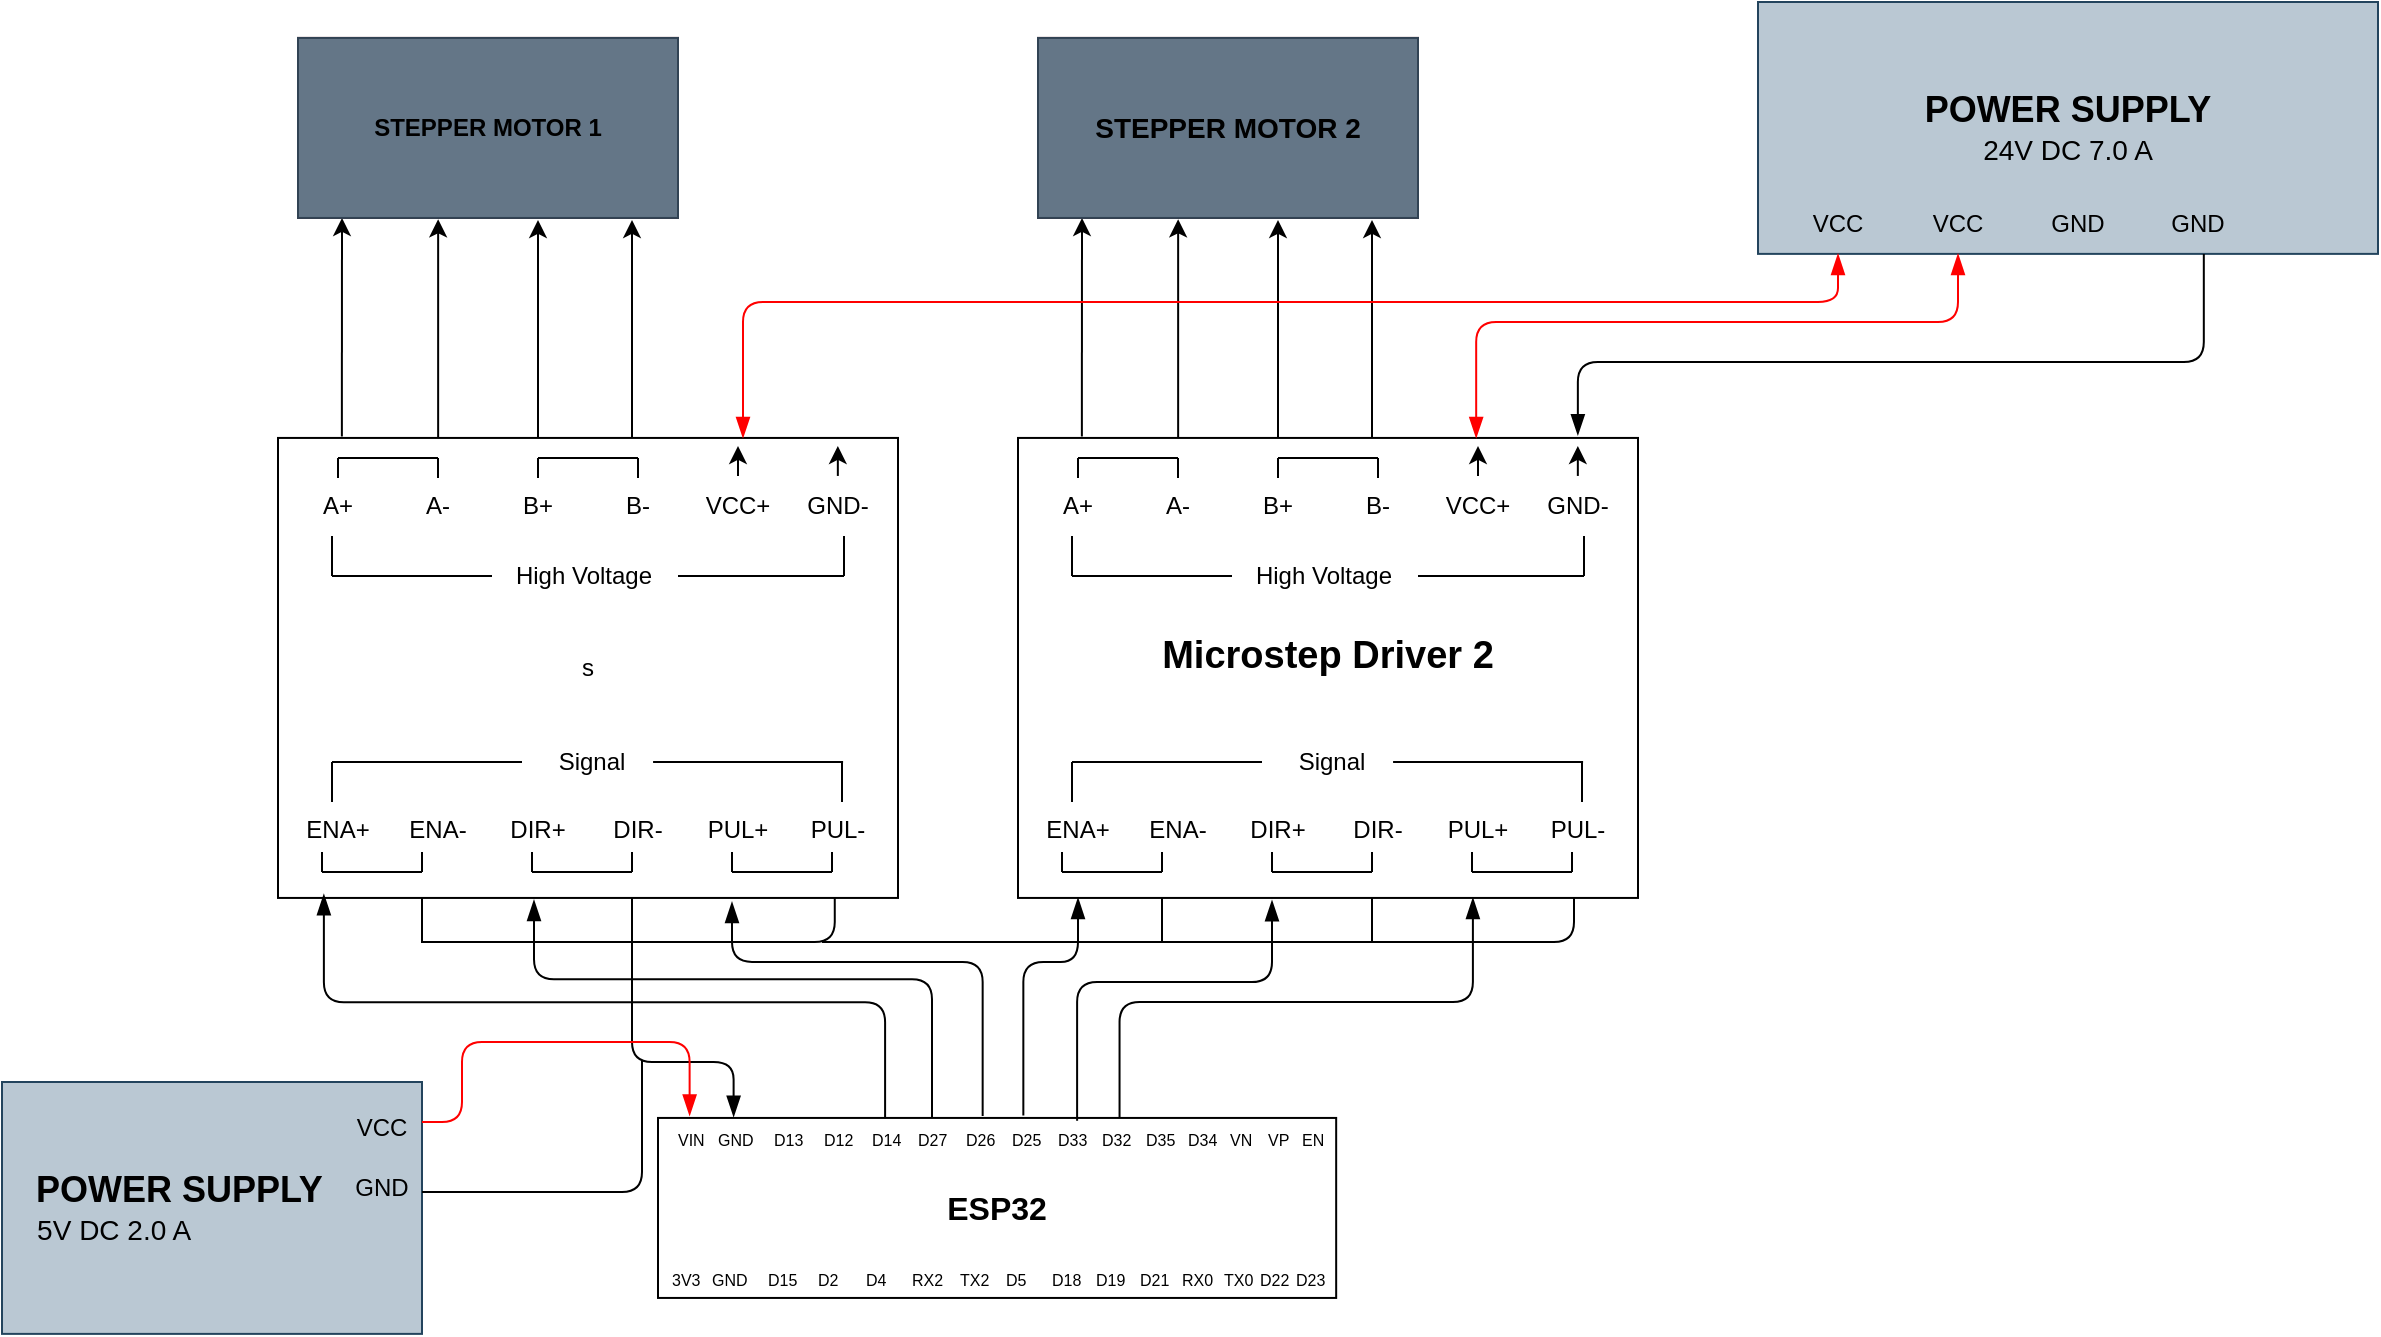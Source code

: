 <mxfile version="28.2.5">
  <diagram name="Page-1" id="NISjGBsvbTp_gRpJttBt">
    <mxGraphModel dx="1240" dy="646" grid="1" gridSize="10" guides="1" tooltips="1" connect="1" arrows="1" fold="1" page="1" pageScale="1" pageWidth="1169" pageHeight="827" background="none" math="0" shadow="0">
      <root>
        <mxCell id="0" />
        <mxCell id="1" parent="0" />
        <mxCell id="rqgMfOlDbwQ9i6LX4Ijk-1" value="s" style="rounded=0;whiteSpace=wrap;html=1;movable=1;resizable=1;rotatable=1;deletable=1;editable=1;locked=0;connectable=1;fillColor=default;" parent="1" vertex="1">
          <mxGeometry x="748" y="767.97" width="310" height="230" as="geometry" />
        </mxCell>
        <mxCell id="rqgMfOlDbwQ9i6LX4Ijk-11" value="A+" style="text;html=1;align=center;verticalAlign=middle;whiteSpace=wrap;rounded=0;labelBorderColor=none;fontColor=default;" parent="1" vertex="1">
          <mxGeometry x="748" y="786.97" width="60" height="30" as="geometry" />
        </mxCell>
        <mxCell id="rqgMfOlDbwQ9i6LX4Ijk-12" value="GND-" style="text;html=1;align=center;verticalAlign=middle;whiteSpace=wrap;rounded=0;" parent="1" vertex="1">
          <mxGeometry x="998" y="786.97" width="60" height="30" as="geometry" />
        </mxCell>
        <mxCell id="rqgMfOlDbwQ9i6LX4Ijk-13" value="A-" style="text;html=1;align=center;verticalAlign=middle;whiteSpace=wrap;rounded=0;fontColor=default;labelBackgroundColor=none;textShadow=0;labelBorderColor=none;" parent="1" vertex="1">
          <mxGeometry x="798" y="786.97" width="60" height="30" as="geometry" />
        </mxCell>
        <mxCell id="rqgMfOlDbwQ9i6LX4Ijk-14" value="B+" style="text;html=1;align=center;verticalAlign=middle;whiteSpace=wrap;rounded=0;" parent="1" vertex="1">
          <mxGeometry x="848" y="786.97" width="60" height="30" as="geometry" />
        </mxCell>
        <mxCell id="rqgMfOlDbwQ9i6LX4Ijk-15" value="B-" style="text;html=1;align=center;verticalAlign=middle;whiteSpace=wrap;rounded=0;" parent="1" vertex="1">
          <mxGeometry x="898" y="786.97" width="60" height="30" as="geometry" />
        </mxCell>
        <mxCell id="rqgMfOlDbwQ9i6LX4Ijk-16" value="VCC+" style="text;html=1;align=center;verticalAlign=middle;whiteSpace=wrap;rounded=0;" parent="1" vertex="1">
          <mxGeometry x="948" y="786.97" width="60" height="30" as="geometry" />
        </mxCell>
        <mxCell id="rqgMfOlDbwQ9i6LX4Ijk-2" value="ENA+" style="text;html=1;align=center;verticalAlign=middle;whiteSpace=wrap;rounded=0;" parent="1" vertex="1">
          <mxGeometry x="748" y="948.97" width="60" height="30" as="geometry" />
        </mxCell>
        <mxCell id="rqgMfOlDbwQ9i6LX4Ijk-3" value="ENA-" style="text;html=1;align=center;verticalAlign=middle;whiteSpace=wrap;rounded=0;" parent="1" vertex="1">
          <mxGeometry x="798" y="948.97" width="60" height="30" as="geometry" />
        </mxCell>
        <mxCell id="rqgMfOlDbwQ9i6LX4Ijk-25" value="" style="group;rotation=-180;" parent="1" vertex="1" connectable="0">
          <mxGeometry x="770" y="974.97" width="50" height="10" as="geometry" />
        </mxCell>
        <mxCell id="rqgMfOlDbwQ9i6LX4Ijk-20" value="" style="endArrow=none;html=1;rounded=0;exitX=0.5;exitY=0;exitDx=0;exitDy=0;" parent="rqgMfOlDbwQ9i6LX4Ijk-25" edge="1">
          <mxGeometry width="50" height="50" relative="1" as="geometry">
            <mxPoint as="sourcePoint" />
            <mxPoint y="10" as="targetPoint" />
          </mxGeometry>
        </mxCell>
        <mxCell id="rqgMfOlDbwQ9i6LX4Ijk-24" value="" style="endArrow=none;html=1;rounded=0;" parent="rqgMfOlDbwQ9i6LX4Ijk-25" edge="1">
          <mxGeometry width="50" height="50" relative="1" as="geometry">
            <mxPoint x="50" y="10" as="sourcePoint" />
            <mxPoint y="10" as="targetPoint" />
          </mxGeometry>
        </mxCell>
        <mxCell id="rqgMfOlDbwQ9i6LX4Ijk-26" value="" style="group;rotation=-180;" parent="rqgMfOlDbwQ9i6LX4Ijk-25" vertex="1" connectable="0">
          <mxGeometry width="50" height="10" as="geometry" />
        </mxCell>
        <mxCell id="rqgMfOlDbwQ9i6LX4Ijk-27" value="" style="endArrow=none;html=1;rounded=0;exitX=0.5;exitY=0;exitDx=0;exitDy=0;" parent="rqgMfOlDbwQ9i6LX4Ijk-26" edge="1">
          <mxGeometry width="50" height="50" relative="1" as="geometry">
            <mxPoint x="50" as="sourcePoint" />
            <mxPoint x="50" y="10" as="targetPoint" />
          </mxGeometry>
        </mxCell>
        <mxCell id="rqgMfOlDbwQ9i6LX4Ijk-28" value="" style="endArrow=none;html=1;rounded=0;exitX=0.5;exitY=0;exitDx=0;exitDy=0;" parent="rqgMfOlDbwQ9i6LX4Ijk-26" edge="1">
          <mxGeometry width="50" height="50" relative="1" as="geometry">
            <mxPoint as="sourcePoint" />
            <mxPoint y="10" as="targetPoint" />
          </mxGeometry>
        </mxCell>
        <mxCell id="rqgMfOlDbwQ9i6LX4Ijk-29" value="" style="endArrow=none;html=1;rounded=0;" parent="rqgMfOlDbwQ9i6LX4Ijk-26" edge="1">
          <mxGeometry width="50" height="50" relative="1" as="geometry">
            <mxPoint x="50" y="10" as="sourcePoint" />
            <mxPoint y="10" as="targetPoint" />
          </mxGeometry>
        </mxCell>
        <mxCell id="rqgMfOlDbwQ9i6LX4Ijk-7" value="DIR+" style="text;html=1;align=center;verticalAlign=middle;whiteSpace=wrap;rounded=0;" parent="1" vertex="1">
          <mxGeometry x="848" y="948.97" width="60" height="30" as="geometry" />
        </mxCell>
        <mxCell id="rqgMfOlDbwQ9i6LX4Ijk-8" value="DIR-" style="text;html=1;align=center;verticalAlign=middle;whiteSpace=wrap;rounded=0;" parent="1" vertex="1">
          <mxGeometry x="898" y="948.97" width="60" height="30" as="geometry" />
        </mxCell>
        <mxCell id="rqgMfOlDbwQ9i6LX4Ijk-9" value="PUL+" style="text;html=1;align=center;verticalAlign=middle;whiteSpace=wrap;rounded=0;" parent="1" vertex="1">
          <mxGeometry x="948" y="948.97" width="60" height="30" as="geometry" />
        </mxCell>
        <mxCell id="rqgMfOlDbwQ9i6LX4Ijk-10" value="PUL-" style="text;html=1;align=center;verticalAlign=middle;whiteSpace=wrap;rounded=0;" parent="1" vertex="1">
          <mxGeometry x="998" y="948.97" width="60" height="30" as="geometry" />
        </mxCell>
        <mxCell id="rqgMfOlDbwQ9i6LX4Ijk-62" value="" style="group;rotation=-180;" parent="1" vertex="1" connectable="0">
          <mxGeometry x="875" y="974.97" width="50" height="10" as="geometry" />
        </mxCell>
        <mxCell id="rqgMfOlDbwQ9i6LX4Ijk-63" value="" style="endArrow=none;html=1;rounded=0;exitX=0.5;exitY=0;exitDx=0;exitDy=0;" parent="rqgMfOlDbwQ9i6LX4Ijk-62" edge="1">
          <mxGeometry width="50" height="50" relative="1" as="geometry">
            <mxPoint as="sourcePoint" />
            <mxPoint y="10" as="targetPoint" />
          </mxGeometry>
        </mxCell>
        <mxCell id="rqgMfOlDbwQ9i6LX4Ijk-64" value="" style="endArrow=none;html=1;rounded=0;" parent="rqgMfOlDbwQ9i6LX4Ijk-62" edge="1">
          <mxGeometry width="50" height="50" relative="1" as="geometry">
            <mxPoint x="50" y="10" as="sourcePoint" />
            <mxPoint y="10" as="targetPoint" />
          </mxGeometry>
        </mxCell>
        <mxCell id="rqgMfOlDbwQ9i6LX4Ijk-65" value="" style="group;rotation=-180;" parent="rqgMfOlDbwQ9i6LX4Ijk-62" vertex="1" connectable="0">
          <mxGeometry width="50" height="10" as="geometry" />
        </mxCell>
        <mxCell id="rqgMfOlDbwQ9i6LX4Ijk-66" value="" style="endArrow=none;html=1;rounded=0;exitX=0.5;exitY=0;exitDx=0;exitDy=0;" parent="rqgMfOlDbwQ9i6LX4Ijk-65" edge="1">
          <mxGeometry width="50" height="50" relative="1" as="geometry">
            <mxPoint x="50" as="sourcePoint" />
            <mxPoint x="50" y="10" as="targetPoint" />
          </mxGeometry>
        </mxCell>
        <mxCell id="rqgMfOlDbwQ9i6LX4Ijk-67" value="" style="endArrow=none;html=1;rounded=0;exitX=0.5;exitY=0;exitDx=0;exitDy=0;" parent="rqgMfOlDbwQ9i6LX4Ijk-65" edge="1">
          <mxGeometry width="50" height="50" relative="1" as="geometry">
            <mxPoint as="sourcePoint" />
            <mxPoint y="10" as="targetPoint" />
          </mxGeometry>
        </mxCell>
        <mxCell id="rqgMfOlDbwQ9i6LX4Ijk-68" value="" style="endArrow=none;html=1;rounded=0;" parent="rqgMfOlDbwQ9i6LX4Ijk-65" edge="1">
          <mxGeometry width="50" height="50" relative="1" as="geometry">
            <mxPoint x="50" y="10" as="sourcePoint" />
            <mxPoint y="10" as="targetPoint" />
          </mxGeometry>
        </mxCell>
        <mxCell id="rqgMfOlDbwQ9i6LX4Ijk-69" value="" style="group;rotation=-180;" parent="1" vertex="1" connectable="0">
          <mxGeometry x="975" y="974.97" width="50" height="10" as="geometry" />
        </mxCell>
        <mxCell id="rqgMfOlDbwQ9i6LX4Ijk-70" value="" style="endArrow=none;html=1;rounded=0;exitX=0.5;exitY=0;exitDx=0;exitDy=0;" parent="rqgMfOlDbwQ9i6LX4Ijk-69" edge="1">
          <mxGeometry width="50" height="50" relative="1" as="geometry">
            <mxPoint as="sourcePoint" />
            <mxPoint y="10" as="targetPoint" />
          </mxGeometry>
        </mxCell>
        <mxCell id="rqgMfOlDbwQ9i6LX4Ijk-71" value="" style="endArrow=none;html=1;rounded=0;" parent="rqgMfOlDbwQ9i6LX4Ijk-69" edge="1">
          <mxGeometry width="50" height="50" relative="1" as="geometry">
            <mxPoint x="50" y="10" as="sourcePoint" />
            <mxPoint y="10" as="targetPoint" />
          </mxGeometry>
        </mxCell>
        <mxCell id="rqgMfOlDbwQ9i6LX4Ijk-72" value="" style="group;rotation=-180;" parent="rqgMfOlDbwQ9i6LX4Ijk-69" vertex="1" connectable="0">
          <mxGeometry width="50" height="10" as="geometry" />
        </mxCell>
        <mxCell id="rqgMfOlDbwQ9i6LX4Ijk-73" value="" style="endArrow=none;html=1;rounded=0;exitX=0.5;exitY=0;exitDx=0;exitDy=0;" parent="rqgMfOlDbwQ9i6LX4Ijk-72" edge="1">
          <mxGeometry width="50" height="50" relative="1" as="geometry">
            <mxPoint x="50" as="sourcePoint" />
            <mxPoint x="50" y="10" as="targetPoint" />
          </mxGeometry>
        </mxCell>
        <mxCell id="rqgMfOlDbwQ9i6LX4Ijk-74" value="" style="endArrow=none;html=1;rounded=0;exitX=0.5;exitY=0;exitDx=0;exitDy=0;" parent="rqgMfOlDbwQ9i6LX4Ijk-72" edge="1">
          <mxGeometry width="50" height="50" relative="1" as="geometry">
            <mxPoint as="sourcePoint" />
            <mxPoint y="10" as="targetPoint" />
          </mxGeometry>
        </mxCell>
        <mxCell id="rqgMfOlDbwQ9i6LX4Ijk-75" value="" style="endArrow=none;html=1;rounded=0;" parent="rqgMfOlDbwQ9i6LX4Ijk-72" edge="1">
          <mxGeometry width="50" height="50" relative="1" as="geometry">
            <mxPoint x="50" y="10" as="sourcePoint" />
            <mxPoint y="10" as="targetPoint" />
          </mxGeometry>
        </mxCell>
        <mxCell id="rqgMfOlDbwQ9i6LX4Ijk-82" value="" style="group" parent="1" vertex="1" connectable="0">
          <mxGeometry x="775" y="919.97" width="255.54" height="30" as="geometry" />
        </mxCell>
        <mxCell id="rqgMfOlDbwQ9i6LX4Ijk-17" value="Signal" style="text;html=1;align=center;verticalAlign=middle;whiteSpace=wrap;rounded=0;" parent="rqgMfOlDbwQ9i6LX4Ijk-82" vertex="1">
          <mxGeometry x="100.0" width="60" height="20" as="geometry" />
        </mxCell>
        <mxCell id="rqgMfOlDbwQ9i6LX4Ijk-81" value="" style="group" parent="rqgMfOlDbwQ9i6LX4Ijk-82" vertex="1" connectable="0">
          <mxGeometry y="10" width="255.54" height="20" as="geometry" />
        </mxCell>
        <mxCell id="rqgMfOlDbwQ9i6LX4Ijk-56" value="" style="endArrow=none;html=1;rounded=0;entryX=0;entryY=0.5;entryDx=0;entryDy=0;exitX=0.121;exitY=0.647;exitDx=0;exitDy=0;exitPerimeter=0;" parent="rqgMfOlDbwQ9i6LX4Ijk-81" edge="1">
          <mxGeometry width="50" height="50" relative="1" as="geometry">
            <mxPoint x="160.54" as="sourcePoint" />
            <mxPoint x="255.54" as="targetPoint" />
          </mxGeometry>
        </mxCell>
        <mxCell id="rqgMfOlDbwQ9i6LX4Ijk-57" value="" style="endArrow=none;html=1;rounded=0;entryX=0.121;entryY=0.765;entryDx=0;entryDy=0;exitX=0.121;exitY=0.647;exitDx=0;exitDy=0;exitPerimeter=0;entryPerimeter=0;" parent="rqgMfOlDbwQ9i6LX4Ijk-81" edge="1">
          <mxGeometry width="50" height="50" relative="1" as="geometry">
            <mxPoint x="255.0" as="sourcePoint" />
            <mxPoint x="255.0" y="20" as="targetPoint" />
          </mxGeometry>
        </mxCell>
        <mxCell id="rqgMfOlDbwQ9i6LX4Ijk-78" value="" style="endArrow=none;html=1;rounded=0;entryX=0;entryY=0.5;entryDx=0;entryDy=0;exitX=0.121;exitY=0.647;exitDx=0;exitDy=0;exitPerimeter=0;" parent="rqgMfOlDbwQ9i6LX4Ijk-81" edge="1">
          <mxGeometry width="50" height="50" relative="1" as="geometry">
            <mxPoint as="sourcePoint" />
            <mxPoint x="95" as="targetPoint" />
          </mxGeometry>
        </mxCell>
        <mxCell id="rqgMfOlDbwQ9i6LX4Ijk-79" value="" style="endArrow=none;html=1;rounded=0;entryX=0.121;entryY=0.765;entryDx=0;entryDy=0;entryPerimeter=0;" parent="rqgMfOlDbwQ9i6LX4Ijk-81" edge="1">
          <mxGeometry width="50" height="50" relative="1" as="geometry">
            <mxPoint x="5.684e-14" as="sourcePoint" />
            <mxPoint x="5.684e-14" y="20" as="targetPoint" />
          </mxGeometry>
        </mxCell>
        <mxCell id="rqgMfOlDbwQ9i6LX4Ijk-92" value="" style="group" parent="1" vertex="1" connectable="0">
          <mxGeometry x="775" y="816.97" width="256.0" height="30" as="geometry" />
        </mxCell>
        <mxCell id="rqgMfOlDbwQ9i6LX4Ijk-87" value="" style="endArrow=none;html=1;rounded=0;entryX=0.121;entryY=0.765;entryDx=0;entryDy=0;exitX=0.121;exitY=0.647;exitDx=0;exitDy=0;exitPerimeter=0;entryPerimeter=0;" parent="rqgMfOlDbwQ9i6LX4Ijk-92" edge="1">
          <mxGeometry width="50" height="50" relative="1" as="geometry">
            <mxPoint y="20" as="sourcePoint" />
            <mxPoint as="targetPoint" />
          </mxGeometry>
        </mxCell>
        <mxCell id="rqgMfOlDbwQ9i6LX4Ijk-84" value="High Voltage" style="text;html=1;align=center;verticalAlign=middle;whiteSpace=wrap;rounded=0;rotation=0;" parent="rqgMfOlDbwQ9i6LX4Ijk-92" vertex="1">
          <mxGeometry x="80.0" y="10" width="92" height="20" as="geometry" />
        </mxCell>
        <mxCell id="rqgMfOlDbwQ9i6LX4Ijk-86" value="" style="endArrow=none;html=1;rounded=0;entryX=0;entryY=0.5;entryDx=0;entryDy=0;exitX=0;exitY=0.5;exitDx=0;exitDy=0;" parent="rqgMfOlDbwQ9i6LX4Ijk-92" source="rqgMfOlDbwQ9i6LX4Ijk-84" edge="1">
          <mxGeometry width="50" height="50" relative="1" as="geometry">
            <mxPoint x="95.0" y="20" as="sourcePoint" />
            <mxPoint y="20" as="targetPoint" />
          </mxGeometry>
        </mxCell>
        <mxCell id="rqgMfOlDbwQ9i6LX4Ijk-88" value="" style="endArrow=none;html=1;rounded=0;exitX=0.121;exitY=0.647;exitDx=0;exitDy=0;exitPerimeter=0;" parent="rqgMfOlDbwQ9i6LX4Ijk-92" edge="1">
          <mxGeometry width="50" height="50" relative="1" as="geometry">
            <mxPoint x="256.0" y="20" as="sourcePoint" />
            <mxPoint x="173.0" y="20" as="targetPoint" />
          </mxGeometry>
        </mxCell>
        <mxCell id="rqgMfOlDbwQ9i6LX4Ijk-89" value="" style="endArrow=none;html=1;rounded=0;entryX=0.121;entryY=0.765;entryDx=0;entryDy=0;entryPerimeter=0;" parent="rqgMfOlDbwQ9i6LX4Ijk-92" edge="1">
          <mxGeometry width="50" height="50" relative="1" as="geometry">
            <mxPoint x="256.0" y="20" as="sourcePoint" />
            <mxPoint x="256.0" as="targetPoint" />
          </mxGeometry>
        </mxCell>
        <mxCell id="rqgMfOlDbwQ9i6LX4Ijk-95" value="" style="group;rotation=0;" parent="1" vertex="1" connectable="0">
          <mxGeometry x="778" y="777.97" width="50" height="10" as="geometry" />
        </mxCell>
        <mxCell id="rqgMfOlDbwQ9i6LX4Ijk-96" value="" style="endArrow=none;html=1;rounded=0;exitX=0.5;exitY=0;exitDx=0;exitDy=0;" parent="rqgMfOlDbwQ9i6LX4Ijk-95" edge="1">
          <mxGeometry width="50" height="50" relative="1" as="geometry">
            <mxPoint x="50" y="10" as="sourcePoint" />
            <mxPoint x="50" as="targetPoint" />
          </mxGeometry>
        </mxCell>
        <mxCell id="rqgMfOlDbwQ9i6LX4Ijk-97" value="" style="endArrow=none;html=1;rounded=0;" parent="rqgMfOlDbwQ9i6LX4Ijk-95" edge="1">
          <mxGeometry width="50" height="50" relative="1" as="geometry">
            <mxPoint as="sourcePoint" />
            <mxPoint x="50" as="targetPoint" />
          </mxGeometry>
        </mxCell>
        <mxCell id="rqgMfOlDbwQ9i6LX4Ijk-98" value="" style="group;rotation=0;" parent="rqgMfOlDbwQ9i6LX4Ijk-95" vertex="1" connectable="0">
          <mxGeometry width="50" height="10" as="geometry" />
        </mxCell>
        <mxCell id="rqgMfOlDbwQ9i6LX4Ijk-99" value="" style="endArrow=none;html=1;rounded=0;exitX=0.5;exitY=0;exitDx=0;exitDy=0;" parent="rqgMfOlDbwQ9i6LX4Ijk-98" edge="1">
          <mxGeometry width="50" height="50" relative="1" as="geometry">
            <mxPoint y="10" as="sourcePoint" />
            <mxPoint as="targetPoint" />
          </mxGeometry>
        </mxCell>
        <mxCell id="rqgMfOlDbwQ9i6LX4Ijk-100" value="" style="endArrow=none;html=1;rounded=0;exitX=0.5;exitY=0;exitDx=0;exitDy=0;" parent="rqgMfOlDbwQ9i6LX4Ijk-98" edge="1">
          <mxGeometry width="50" height="50" relative="1" as="geometry">
            <mxPoint x="50" y="10" as="sourcePoint" />
            <mxPoint x="50" as="targetPoint" />
          </mxGeometry>
        </mxCell>
        <mxCell id="rqgMfOlDbwQ9i6LX4Ijk-101" value="" style="endArrow=none;html=1;rounded=0;" parent="rqgMfOlDbwQ9i6LX4Ijk-98" edge="1">
          <mxGeometry width="50" height="50" relative="1" as="geometry">
            <mxPoint as="sourcePoint" />
            <mxPoint x="50" as="targetPoint" />
          </mxGeometry>
        </mxCell>
        <mxCell id="rqgMfOlDbwQ9i6LX4Ijk-102" value="" style="group;rotation=0;" parent="1" vertex="1" connectable="0">
          <mxGeometry x="878" y="777.97" width="50" height="10" as="geometry" />
        </mxCell>
        <mxCell id="rqgMfOlDbwQ9i6LX4Ijk-103" value="" style="endArrow=none;html=1;rounded=0;exitX=0.5;exitY=0;exitDx=0;exitDy=0;" parent="rqgMfOlDbwQ9i6LX4Ijk-102" edge="1">
          <mxGeometry width="50" height="50" relative="1" as="geometry">
            <mxPoint x="50" y="10" as="sourcePoint" />
            <mxPoint x="50" as="targetPoint" />
          </mxGeometry>
        </mxCell>
        <mxCell id="rqgMfOlDbwQ9i6LX4Ijk-104" value="" style="endArrow=none;html=1;rounded=0;" parent="rqgMfOlDbwQ9i6LX4Ijk-102" edge="1">
          <mxGeometry width="50" height="50" relative="1" as="geometry">
            <mxPoint as="sourcePoint" />
            <mxPoint x="50" as="targetPoint" />
          </mxGeometry>
        </mxCell>
        <mxCell id="rqgMfOlDbwQ9i6LX4Ijk-105" value="" style="group;rotation=0;" parent="rqgMfOlDbwQ9i6LX4Ijk-102" vertex="1" connectable="0">
          <mxGeometry width="50" height="10" as="geometry" />
        </mxCell>
        <mxCell id="rqgMfOlDbwQ9i6LX4Ijk-106" value="" style="endArrow=none;html=1;rounded=0;exitX=0.5;exitY=0;exitDx=0;exitDy=0;" parent="rqgMfOlDbwQ9i6LX4Ijk-105" edge="1">
          <mxGeometry width="50" height="50" relative="1" as="geometry">
            <mxPoint y="10" as="sourcePoint" />
            <mxPoint as="targetPoint" />
          </mxGeometry>
        </mxCell>
        <mxCell id="rqgMfOlDbwQ9i6LX4Ijk-107" value="" style="endArrow=none;html=1;rounded=0;exitX=0.5;exitY=0;exitDx=0;exitDy=0;" parent="rqgMfOlDbwQ9i6LX4Ijk-105" edge="1">
          <mxGeometry width="50" height="50" relative="1" as="geometry">
            <mxPoint x="50" y="10" as="sourcePoint" />
            <mxPoint x="50" as="targetPoint" />
          </mxGeometry>
        </mxCell>
        <mxCell id="rqgMfOlDbwQ9i6LX4Ijk-108" value="" style="endArrow=none;html=1;rounded=0;" parent="rqgMfOlDbwQ9i6LX4Ijk-105" edge="1">
          <mxGeometry width="50" height="50" relative="1" as="geometry">
            <mxPoint as="sourcePoint" />
            <mxPoint x="50" as="targetPoint" />
          </mxGeometry>
        </mxCell>
        <mxCell id="rqgMfOlDbwQ9i6LX4Ijk-117" value="" style="endArrow=classic;html=1;rounded=0;exitX=0.5;exitY=0;exitDx=0;exitDy=0;" parent="1" source="rqgMfOlDbwQ9i6LX4Ijk-16" edge="1">
          <mxGeometry width="50" height="50" relative="1" as="geometry">
            <mxPoint x="898" y="807.97" as="sourcePoint" />
            <mxPoint x="978" y="771.97" as="targetPoint" />
          </mxGeometry>
        </mxCell>
        <mxCell id="rqgMfOlDbwQ9i6LX4Ijk-122" value="" style="endArrow=classic;html=1;rounded=0;exitX=0.5;exitY=0;exitDx=0;exitDy=0;" parent="1" edge="1">
          <mxGeometry width="50" height="50" relative="1" as="geometry">
            <mxPoint x="1027.92" y="786.97" as="sourcePoint" />
            <mxPoint x="1027.92" y="771.97" as="targetPoint" />
          </mxGeometry>
        </mxCell>
        <mxCell id="rqgMfOlDbwQ9i6LX4Ijk-123" value="" style="endArrow=classic;html=1;rounded=0;exitX=0.103;exitY=-0.003;exitDx=0;exitDy=0;exitPerimeter=0;fontColor=light-dark(#000000,#000000);strokeColor=light-dark(#000000,#000000);" parent="1" source="rqgMfOlDbwQ9i6LX4Ijk-1" edge="1">
          <mxGeometry width="50" height="50" relative="1" as="geometry">
            <mxPoint x="778" y="707.97" as="sourcePoint" />
            <mxPoint x="780" y="657.97" as="targetPoint" />
          </mxGeometry>
        </mxCell>
        <mxCell id="rqgMfOlDbwQ9i6LX4Ijk-124" value="" style="endArrow=classic;html=1;rounded=0;exitX=0.103;exitY=-0.003;exitDx=0;exitDy=0;exitPerimeter=0;fontColor=light-dark(#000000,#000000);strokeColor=light-dark(#000000,#97D077);" parent="1" edge="1">
          <mxGeometry width="50" height="50" relative="1" as="geometry">
            <mxPoint x="828.07" y="767.66" as="sourcePoint" />
            <mxPoint x="828.07" y="658.66" as="targetPoint" />
          </mxGeometry>
        </mxCell>
        <mxCell id="rqgMfOlDbwQ9i6LX4Ijk-125" value="" style="endArrow=classic;html=1;rounded=0;exitX=0.103;exitY=-0.003;exitDx=0;exitDy=0;exitPerimeter=0;fontColor=light-dark(#000000,#000000);strokeColor=light-dark(#000000,#3333FF);" parent="1" edge="1">
          <mxGeometry width="50" height="50" relative="1" as="geometry">
            <mxPoint x="925" y="767.97" as="sourcePoint" />
            <mxPoint x="925" y="658.97" as="targetPoint" />
          </mxGeometry>
        </mxCell>
        <mxCell id="rqgMfOlDbwQ9i6LX4Ijk-127" value="" style="endArrow=classic;html=1;rounded=0;exitX=0.103;exitY=-0.003;exitDx=0;exitDy=0;exitPerimeter=0;fontColor=light-dark(#000000,#000000);strokeColor=light-dark(#000000,#FF3333);" parent="1" edge="1">
          <mxGeometry width="50" height="50" relative="1" as="geometry">
            <mxPoint x="878" y="767.97" as="sourcePoint" />
            <mxPoint x="878" y="658.97" as="targetPoint" />
          </mxGeometry>
        </mxCell>
        <mxCell id="rqgMfOlDbwQ9i6LX4Ijk-131" value="" style="group;fillColor=#a20025;fontColor=#ffffff;strokeColor=#6F0000;container=0;" parent="1" vertex="1" connectable="0">
          <mxGeometry x="758" y="567.97" width="190" height="90" as="geometry" />
        </mxCell>
        <mxCell id="rqgMfOlDbwQ9i6LX4Ijk-128" value="&lt;font style=&quot;color: light-dark(rgb(0, 0, 0), rgb(255, 255, 255));&quot;&gt;&lt;b&gt;STEPPER MOTOR 1&lt;/b&gt;&lt;/font&gt;" style="rounded=0;whiteSpace=wrap;html=1;fillColor=#647687;strokeColor=#314354;fontColor=#ffffff;" parent="1" vertex="1">
          <mxGeometry x="758" y="567.97" width="190" height="90" as="geometry" />
        </mxCell>
        <mxCell id="rqgMfOlDbwQ9i6LX4Ijk-139" value="&lt;h1 style=&quot;margin-top: 0px;&quot;&gt;&lt;font style=&quot;font-size: 19px;&quot;&gt;Microstep Driver 2&lt;/font&gt;&lt;/h1&gt;" style="rounded=0;whiteSpace=wrap;html=1;movable=1;resizable=1;rotatable=1;deletable=1;editable=1;locked=0;connectable=1;fillColor=default;" parent="1" vertex="1">
          <mxGeometry x="1118" y="767.97" width="310" height="230" as="geometry" />
        </mxCell>
        <mxCell id="rqgMfOlDbwQ9i6LX4Ijk-141" value="A+" style="text;html=1;align=center;verticalAlign=middle;whiteSpace=wrap;rounded=0;labelBorderColor=none;fontColor=default;" parent="1" vertex="1">
          <mxGeometry x="1118" y="786.97" width="60" height="30" as="geometry" />
        </mxCell>
        <mxCell id="rqgMfOlDbwQ9i6LX4Ijk-142" value="GND-" style="text;html=1;align=center;verticalAlign=middle;whiteSpace=wrap;rounded=0;" parent="1" vertex="1">
          <mxGeometry x="1368" y="786.97" width="60" height="30" as="geometry" />
        </mxCell>
        <mxCell id="rqgMfOlDbwQ9i6LX4Ijk-143" value="A-" style="text;html=1;align=center;verticalAlign=middle;whiteSpace=wrap;rounded=0;fontColor=default;labelBackgroundColor=none;textShadow=0;labelBorderColor=none;" parent="1" vertex="1">
          <mxGeometry x="1168" y="786.97" width="60" height="30" as="geometry" />
        </mxCell>
        <mxCell id="rqgMfOlDbwQ9i6LX4Ijk-144" value="B+" style="text;html=1;align=center;verticalAlign=middle;whiteSpace=wrap;rounded=0;" parent="1" vertex="1">
          <mxGeometry x="1218" y="786.97" width="60" height="30" as="geometry" />
        </mxCell>
        <mxCell id="rqgMfOlDbwQ9i6LX4Ijk-145" value="B-" style="text;html=1;align=center;verticalAlign=middle;whiteSpace=wrap;rounded=0;" parent="1" vertex="1">
          <mxGeometry x="1268" y="786.97" width="60" height="30" as="geometry" />
        </mxCell>
        <mxCell id="rqgMfOlDbwQ9i6LX4Ijk-146" value="VCC+" style="text;html=1;align=center;verticalAlign=middle;whiteSpace=wrap;rounded=0;" parent="1" vertex="1">
          <mxGeometry x="1318" y="786.97" width="60" height="30" as="geometry" />
        </mxCell>
        <mxCell id="rqgMfOlDbwQ9i6LX4Ijk-147" value="ENA+" style="text;html=1;align=center;verticalAlign=middle;whiteSpace=wrap;rounded=0;" parent="1" vertex="1">
          <mxGeometry x="1118" y="948.97" width="60" height="30" as="geometry" />
        </mxCell>
        <mxCell id="rqgMfOlDbwQ9i6LX4Ijk-148" value="ENA-" style="text;html=1;align=center;verticalAlign=middle;whiteSpace=wrap;rounded=0;" parent="1" vertex="1">
          <mxGeometry x="1168" y="948.97" width="60" height="30" as="geometry" />
        </mxCell>
        <mxCell id="rqgMfOlDbwQ9i6LX4Ijk-149" value="" style="group;rotation=-180;" parent="1" vertex="1" connectable="0">
          <mxGeometry x="1140" y="974.97" width="50" height="10" as="geometry" />
        </mxCell>
        <mxCell id="rqgMfOlDbwQ9i6LX4Ijk-150" value="" style="endArrow=none;html=1;rounded=0;exitX=0.5;exitY=0;exitDx=0;exitDy=0;" parent="rqgMfOlDbwQ9i6LX4Ijk-149" edge="1">
          <mxGeometry width="50" height="50" relative="1" as="geometry">
            <mxPoint as="sourcePoint" />
            <mxPoint y="10" as="targetPoint" />
          </mxGeometry>
        </mxCell>
        <mxCell id="rqgMfOlDbwQ9i6LX4Ijk-151" value="" style="endArrow=none;html=1;rounded=0;" parent="rqgMfOlDbwQ9i6LX4Ijk-149" edge="1">
          <mxGeometry width="50" height="50" relative="1" as="geometry">
            <mxPoint x="50" y="10" as="sourcePoint" />
            <mxPoint y="10" as="targetPoint" />
          </mxGeometry>
        </mxCell>
        <mxCell id="rqgMfOlDbwQ9i6LX4Ijk-152" value="" style="group;rotation=-180;" parent="rqgMfOlDbwQ9i6LX4Ijk-149" vertex="1" connectable="0">
          <mxGeometry width="50" height="10" as="geometry" />
        </mxCell>
        <mxCell id="rqgMfOlDbwQ9i6LX4Ijk-153" value="" style="endArrow=none;html=1;rounded=0;exitX=0.5;exitY=0;exitDx=0;exitDy=0;" parent="rqgMfOlDbwQ9i6LX4Ijk-152" edge="1">
          <mxGeometry width="50" height="50" relative="1" as="geometry">
            <mxPoint x="50" as="sourcePoint" />
            <mxPoint x="50" y="10" as="targetPoint" />
          </mxGeometry>
        </mxCell>
        <mxCell id="rqgMfOlDbwQ9i6LX4Ijk-154" value="" style="endArrow=none;html=1;rounded=0;exitX=0.5;exitY=0;exitDx=0;exitDy=0;" parent="rqgMfOlDbwQ9i6LX4Ijk-152" edge="1">
          <mxGeometry width="50" height="50" relative="1" as="geometry">
            <mxPoint as="sourcePoint" />
            <mxPoint y="10" as="targetPoint" />
          </mxGeometry>
        </mxCell>
        <mxCell id="rqgMfOlDbwQ9i6LX4Ijk-155" value="" style="endArrow=none;html=1;rounded=0;" parent="rqgMfOlDbwQ9i6LX4Ijk-152" edge="1">
          <mxGeometry width="50" height="50" relative="1" as="geometry">
            <mxPoint x="50" y="10" as="sourcePoint" />
            <mxPoint y="10" as="targetPoint" />
          </mxGeometry>
        </mxCell>
        <mxCell id="rqgMfOlDbwQ9i6LX4Ijk-156" value="DIR+" style="text;html=1;align=center;verticalAlign=middle;whiteSpace=wrap;rounded=0;" parent="1" vertex="1">
          <mxGeometry x="1218" y="948.97" width="60" height="30" as="geometry" />
        </mxCell>
        <mxCell id="rqgMfOlDbwQ9i6LX4Ijk-157" value="DIR-" style="text;html=1;align=center;verticalAlign=middle;whiteSpace=wrap;rounded=0;" parent="1" vertex="1">
          <mxGeometry x="1268" y="948.97" width="60" height="30" as="geometry" />
        </mxCell>
        <mxCell id="rqgMfOlDbwQ9i6LX4Ijk-158" value="PUL+" style="text;html=1;align=center;verticalAlign=middle;whiteSpace=wrap;rounded=0;" parent="1" vertex="1">
          <mxGeometry x="1318" y="948.97" width="60" height="30" as="geometry" />
        </mxCell>
        <mxCell id="rqgMfOlDbwQ9i6LX4Ijk-159" value="PUL-" style="text;html=1;align=center;verticalAlign=middle;whiteSpace=wrap;rounded=0;" parent="1" vertex="1">
          <mxGeometry x="1368" y="948.97" width="60" height="30" as="geometry" />
        </mxCell>
        <mxCell id="rqgMfOlDbwQ9i6LX4Ijk-160" value="" style="group;rotation=-180;" parent="1" vertex="1" connectable="0">
          <mxGeometry x="1245" y="974.97" width="50" height="10" as="geometry" />
        </mxCell>
        <mxCell id="rqgMfOlDbwQ9i6LX4Ijk-161" value="" style="endArrow=none;html=1;rounded=0;exitX=0.5;exitY=0;exitDx=0;exitDy=0;" parent="rqgMfOlDbwQ9i6LX4Ijk-160" edge="1">
          <mxGeometry width="50" height="50" relative="1" as="geometry">
            <mxPoint as="sourcePoint" />
            <mxPoint y="10" as="targetPoint" />
          </mxGeometry>
        </mxCell>
        <mxCell id="rqgMfOlDbwQ9i6LX4Ijk-162" value="" style="endArrow=none;html=1;rounded=0;" parent="rqgMfOlDbwQ9i6LX4Ijk-160" edge="1">
          <mxGeometry width="50" height="50" relative="1" as="geometry">
            <mxPoint x="50" y="10" as="sourcePoint" />
            <mxPoint y="10" as="targetPoint" />
          </mxGeometry>
        </mxCell>
        <mxCell id="rqgMfOlDbwQ9i6LX4Ijk-163" value="" style="group;rotation=-180;" parent="rqgMfOlDbwQ9i6LX4Ijk-160" vertex="1" connectable="0">
          <mxGeometry width="50" height="10" as="geometry" />
        </mxCell>
        <mxCell id="rqgMfOlDbwQ9i6LX4Ijk-164" value="" style="endArrow=none;html=1;rounded=0;exitX=0.5;exitY=0;exitDx=0;exitDy=0;" parent="rqgMfOlDbwQ9i6LX4Ijk-163" edge="1">
          <mxGeometry width="50" height="50" relative="1" as="geometry">
            <mxPoint x="50" as="sourcePoint" />
            <mxPoint x="50" y="10" as="targetPoint" />
          </mxGeometry>
        </mxCell>
        <mxCell id="rqgMfOlDbwQ9i6LX4Ijk-165" value="" style="endArrow=none;html=1;rounded=0;exitX=0.5;exitY=0;exitDx=0;exitDy=0;" parent="rqgMfOlDbwQ9i6LX4Ijk-163" edge="1">
          <mxGeometry width="50" height="50" relative="1" as="geometry">
            <mxPoint as="sourcePoint" />
            <mxPoint y="10" as="targetPoint" />
          </mxGeometry>
        </mxCell>
        <mxCell id="rqgMfOlDbwQ9i6LX4Ijk-166" value="" style="endArrow=none;html=1;rounded=0;" parent="rqgMfOlDbwQ9i6LX4Ijk-163" edge="1">
          <mxGeometry width="50" height="50" relative="1" as="geometry">
            <mxPoint x="50" y="10" as="sourcePoint" />
            <mxPoint y="10" as="targetPoint" />
          </mxGeometry>
        </mxCell>
        <mxCell id="rqgMfOlDbwQ9i6LX4Ijk-167" value="" style="group;rotation=-180;" parent="1" vertex="1" connectable="0">
          <mxGeometry x="1345" y="974.97" width="50" height="10" as="geometry" />
        </mxCell>
        <mxCell id="rqgMfOlDbwQ9i6LX4Ijk-168" value="" style="endArrow=none;html=1;rounded=0;exitX=0.5;exitY=0;exitDx=0;exitDy=0;" parent="rqgMfOlDbwQ9i6LX4Ijk-167" edge="1">
          <mxGeometry width="50" height="50" relative="1" as="geometry">
            <mxPoint as="sourcePoint" />
            <mxPoint y="10" as="targetPoint" />
          </mxGeometry>
        </mxCell>
        <mxCell id="rqgMfOlDbwQ9i6LX4Ijk-169" value="" style="endArrow=none;html=1;rounded=0;" parent="rqgMfOlDbwQ9i6LX4Ijk-167" edge="1">
          <mxGeometry width="50" height="50" relative="1" as="geometry">
            <mxPoint x="50" y="10" as="sourcePoint" />
            <mxPoint y="10" as="targetPoint" />
          </mxGeometry>
        </mxCell>
        <mxCell id="rqgMfOlDbwQ9i6LX4Ijk-170" value="" style="group;rotation=-180;" parent="rqgMfOlDbwQ9i6LX4Ijk-167" vertex="1" connectable="0">
          <mxGeometry width="50" height="10" as="geometry" />
        </mxCell>
        <mxCell id="rqgMfOlDbwQ9i6LX4Ijk-171" value="" style="endArrow=none;html=1;rounded=0;exitX=0.5;exitY=0;exitDx=0;exitDy=0;" parent="rqgMfOlDbwQ9i6LX4Ijk-170" edge="1">
          <mxGeometry width="50" height="50" relative="1" as="geometry">
            <mxPoint x="50" as="sourcePoint" />
            <mxPoint x="50" y="10" as="targetPoint" />
          </mxGeometry>
        </mxCell>
        <mxCell id="rqgMfOlDbwQ9i6LX4Ijk-172" value="" style="endArrow=none;html=1;rounded=0;exitX=0.5;exitY=0;exitDx=0;exitDy=0;" parent="rqgMfOlDbwQ9i6LX4Ijk-170" edge="1">
          <mxGeometry width="50" height="50" relative="1" as="geometry">
            <mxPoint as="sourcePoint" />
            <mxPoint y="10" as="targetPoint" />
          </mxGeometry>
        </mxCell>
        <mxCell id="rqgMfOlDbwQ9i6LX4Ijk-173" value="" style="endArrow=none;html=1;rounded=0;" parent="rqgMfOlDbwQ9i6LX4Ijk-170" edge="1">
          <mxGeometry width="50" height="50" relative="1" as="geometry">
            <mxPoint x="50" y="10" as="sourcePoint" />
            <mxPoint y="10" as="targetPoint" />
          </mxGeometry>
        </mxCell>
        <mxCell id="rqgMfOlDbwQ9i6LX4Ijk-174" value="" style="group" parent="1" vertex="1" connectable="0">
          <mxGeometry x="1145" y="919.97" width="255.54" height="30" as="geometry" />
        </mxCell>
        <mxCell id="rqgMfOlDbwQ9i6LX4Ijk-175" value="Signal" style="text;html=1;align=center;verticalAlign=middle;whiteSpace=wrap;rounded=0;" parent="rqgMfOlDbwQ9i6LX4Ijk-174" vertex="1">
          <mxGeometry x="100.0" width="60" height="20" as="geometry" />
        </mxCell>
        <mxCell id="rqgMfOlDbwQ9i6LX4Ijk-176" value="" style="group" parent="rqgMfOlDbwQ9i6LX4Ijk-174" vertex="1" connectable="0">
          <mxGeometry y="10" width="255.54" height="20" as="geometry" />
        </mxCell>
        <mxCell id="rqgMfOlDbwQ9i6LX4Ijk-177" value="" style="endArrow=none;html=1;rounded=0;entryX=0;entryY=0.5;entryDx=0;entryDy=0;exitX=0.121;exitY=0.647;exitDx=0;exitDy=0;exitPerimeter=0;" parent="rqgMfOlDbwQ9i6LX4Ijk-176" edge="1">
          <mxGeometry width="50" height="50" relative="1" as="geometry">
            <mxPoint x="160.54" as="sourcePoint" />
            <mxPoint x="255.54" as="targetPoint" />
          </mxGeometry>
        </mxCell>
        <mxCell id="rqgMfOlDbwQ9i6LX4Ijk-178" value="" style="endArrow=none;html=1;rounded=0;entryX=0.121;entryY=0.765;entryDx=0;entryDy=0;exitX=0.121;exitY=0.647;exitDx=0;exitDy=0;exitPerimeter=0;entryPerimeter=0;" parent="rqgMfOlDbwQ9i6LX4Ijk-176" edge="1">
          <mxGeometry width="50" height="50" relative="1" as="geometry">
            <mxPoint x="255.0" as="sourcePoint" />
            <mxPoint x="255.0" y="20" as="targetPoint" />
          </mxGeometry>
        </mxCell>
        <mxCell id="rqgMfOlDbwQ9i6LX4Ijk-179" value="" style="endArrow=none;html=1;rounded=0;entryX=0;entryY=0.5;entryDx=0;entryDy=0;exitX=0.121;exitY=0.647;exitDx=0;exitDy=0;exitPerimeter=0;" parent="rqgMfOlDbwQ9i6LX4Ijk-176" edge="1">
          <mxGeometry width="50" height="50" relative="1" as="geometry">
            <mxPoint as="sourcePoint" />
            <mxPoint x="95" as="targetPoint" />
          </mxGeometry>
        </mxCell>
        <mxCell id="rqgMfOlDbwQ9i6LX4Ijk-180" value="" style="endArrow=none;html=1;rounded=0;entryX=0.121;entryY=0.765;entryDx=0;entryDy=0;entryPerimeter=0;" parent="rqgMfOlDbwQ9i6LX4Ijk-176" edge="1">
          <mxGeometry width="50" height="50" relative="1" as="geometry">
            <mxPoint x="5.684e-14" as="sourcePoint" />
            <mxPoint x="5.684e-14" y="20" as="targetPoint" />
          </mxGeometry>
        </mxCell>
        <mxCell id="rqgMfOlDbwQ9i6LX4Ijk-181" value="" style="group" parent="1" vertex="1" connectable="0">
          <mxGeometry x="1145" y="816.97" width="256.0" height="30" as="geometry" />
        </mxCell>
        <mxCell id="rqgMfOlDbwQ9i6LX4Ijk-182" value="" style="endArrow=none;html=1;rounded=0;entryX=0.121;entryY=0.765;entryDx=0;entryDy=0;exitX=0.121;exitY=0.647;exitDx=0;exitDy=0;exitPerimeter=0;entryPerimeter=0;" parent="rqgMfOlDbwQ9i6LX4Ijk-181" edge="1">
          <mxGeometry width="50" height="50" relative="1" as="geometry">
            <mxPoint y="20" as="sourcePoint" />
            <mxPoint as="targetPoint" />
          </mxGeometry>
        </mxCell>
        <mxCell id="rqgMfOlDbwQ9i6LX4Ijk-183" value="High Voltage" style="text;html=1;align=center;verticalAlign=middle;whiteSpace=wrap;rounded=0;rotation=0;" parent="rqgMfOlDbwQ9i6LX4Ijk-181" vertex="1">
          <mxGeometry x="80.0" y="10" width="92" height="20" as="geometry" />
        </mxCell>
        <mxCell id="rqgMfOlDbwQ9i6LX4Ijk-184" value="" style="endArrow=none;html=1;rounded=0;entryX=0;entryY=0.5;entryDx=0;entryDy=0;exitX=0;exitY=0.5;exitDx=0;exitDy=0;" parent="rqgMfOlDbwQ9i6LX4Ijk-181" source="rqgMfOlDbwQ9i6LX4Ijk-183" edge="1">
          <mxGeometry width="50" height="50" relative="1" as="geometry">
            <mxPoint x="95.0" y="20" as="sourcePoint" />
            <mxPoint y="20" as="targetPoint" />
          </mxGeometry>
        </mxCell>
        <mxCell id="rqgMfOlDbwQ9i6LX4Ijk-185" value="" style="endArrow=none;html=1;rounded=0;exitX=0.121;exitY=0.647;exitDx=0;exitDy=0;exitPerimeter=0;" parent="rqgMfOlDbwQ9i6LX4Ijk-181" edge="1">
          <mxGeometry width="50" height="50" relative="1" as="geometry">
            <mxPoint x="256.0" y="20" as="sourcePoint" />
            <mxPoint x="173.0" y="20" as="targetPoint" />
          </mxGeometry>
        </mxCell>
        <mxCell id="rqgMfOlDbwQ9i6LX4Ijk-186" value="" style="endArrow=none;html=1;rounded=0;entryX=0.121;entryY=0.765;entryDx=0;entryDy=0;entryPerimeter=0;" parent="rqgMfOlDbwQ9i6LX4Ijk-181" edge="1">
          <mxGeometry width="50" height="50" relative="1" as="geometry">
            <mxPoint x="256.0" y="20" as="sourcePoint" />
            <mxPoint x="256.0" as="targetPoint" />
          </mxGeometry>
        </mxCell>
        <mxCell id="rqgMfOlDbwQ9i6LX4Ijk-187" value="" style="group;rotation=0;" parent="1" vertex="1" connectable="0">
          <mxGeometry x="1148" y="777.97" width="50" height="10" as="geometry" />
        </mxCell>
        <mxCell id="rqgMfOlDbwQ9i6LX4Ijk-188" value="" style="endArrow=none;html=1;rounded=0;exitX=0.5;exitY=0;exitDx=0;exitDy=0;" parent="rqgMfOlDbwQ9i6LX4Ijk-187" edge="1">
          <mxGeometry width="50" height="50" relative="1" as="geometry">
            <mxPoint x="50" y="10" as="sourcePoint" />
            <mxPoint x="50" as="targetPoint" />
          </mxGeometry>
        </mxCell>
        <mxCell id="rqgMfOlDbwQ9i6LX4Ijk-189" value="" style="endArrow=none;html=1;rounded=0;" parent="rqgMfOlDbwQ9i6LX4Ijk-187" edge="1">
          <mxGeometry width="50" height="50" relative="1" as="geometry">
            <mxPoint as="sourcePoint" />
            <mxPoint x="50" as="targetPoint" />
          </mxGeometry>
        </mxCell>
        <mxCell id="rqgMfOlDbwQ9i6LX4Ijk-190" value="" style="group;rotation=0;" parent="rqgMfOlDbwQ9i6LX4Ijk-187" vertex="1" connectable="0">
          <mxGeometry width="50" height="10" as="geometry" />
        </mxCell>
        <mxCell id="rqgMfOlDbwQ9i6LX4Ijk-191" value="" style="endArrow=none;html=1;rounded=0;exitX=0.5;exitY=0;exitDx=0;exitDy=0;" parent="rqgMfOlDbwQ9i6LX4Ijk-190" edge="1">
          <mxGeometry width="50" height="50" relative="1" as="geometry">
            <mxPoint y="10" as="sourcePoint" />
            <mxPoint as="targetPoint" />
          </mxGeometry>
        </mxCell>
        <mxCell id="rqgMfOlDbwQ9i6LX4Ijk-192" value="" style="endArrow=none;html=1;rounded=0;exitX=0.5;exitY=0;exitDx=0;exitDy=0;" parent="rqgMfOlDbwQ9i6LX4Ijk-190" edge="1">
          <mxGeometry width="50" height="50" relative="1" as="geometry">
            <mxPoint x="50" y="10" as="sourcePoint" />
            <mxPoint x="50" as="targetPoint" />
          </mxGeometry>
        </mxCell>
        <mxCell id="rqgMfOlDbwQ9i6LX4Ijk-193" value="" style="endArrow=none;html=1;rounded=0;" parent="rqgMfOlDbwQ9i6LX4Ijk-190" edge="1">
          <mxGeometry width="50" height="50" relative="1" as="geometry">
            <mxPoint as="sourcePoint" />
            <mxPoint x="50" as="targetPoint" />
          </mxGeometry>
        </mxCell>
        <mxCell id="rqgMfOlDbwQ9i6LX4Ijk-194" value="" style="group;rotation=0;" parent="1" vertex="1" connectable="0">
          <mxGeometry x="1248" y="777.97" width="50" height="10" as="geometry" />
        </mxCell>
        <mxCell id="rqgMfOlDbwQ9i6LX4Ijk-195" value="" style="endArrow=none;html=1;rounded=0;exitX=0.5;exitY=0;exitDx=0;exitDy=0;" parent="rqgMfOlDbwQ9i6LX4Ijk-194" edge="1">
          <mxGeometry width="50" height="50" relative="1" as="geometry">
            <mxPoint x="50" y="10" as="sourcePoint" />
            <mxPoint x="50" as="targetPoint" />
          </mxGeometry>
        </mxCell>
        <mxCell id="rqgMfOlDbwQ9i6LX4Ijk-196" value="" style="endArrow=none;html=1;rounded=0;" parent="rqgMfOlDbwQ9i6LX4Ijk-194" edge="1">
          <mxGeometry width="50" height="50" relative="1" as="geometry">
            <mxPoint as="sourcePoint" />
            <mxPoint x="50" as="targetPoint" />
          </mxGeometry>
        </mxCell>
        <mxCell id="rqgMfOlDbwQ9i6LX4Ijk-197" value="" style="group;rotation=0;" parent="rqgMfOlDbwQ9i6LX4Ijk-194" vertex="1" connectable="0">
          <mxGeometry width="50" height="10" as="geometry" />
        </mxCell>
        <mxCell id="rqgMfOlDbwQ9i6LX4Ijk-198" value="" style="endArrow=none;html=1;rounded=0;exitX=0.5;exitY=0;exitDx=0;exitDy=0;" parent="rqgMfOlDbwQ9i6LX4Ijk-197" edge="1">
          <mxGeometry width="50" height="50" relative="1" as="geometry">
            <mxPoint y="10" as="sourcePoint" />
            <mxPoint as="targetPoint" />
          </mxGeometry>
        </mxCell>
        <mxCell id="rqgMfOlDbwQ9i6LX4Ijk-199" value="" style="endArrow=none;html=1;rounded=0;exitX=0.5;exitY=0;exitDx=0;exitDy=0;" parent="rqgMfOlDbwQ9i6LX4Ijk-197" edge="1">
          <mxGeometry width="50" height="50" relative="1" as="geometry">
            <mxPoint x="50" y="10" as="sourcePoint" />
            <mxPoint x="50" as="targetPoint" />
          </mxGeometry>
        </mxCell>
        <mxCell id="rqgMfOlDbwQ9i6LX4Ijk-200" value="" style="endArrow=none;html=1;rounded=0;" parent="rqgMfOlDbwQ9i6LX4Ijk-197" edge="1">
          <mxGeometry width="50" height="50" relative="1" as="geometry">
            <mxPoint as="sourcePoint" />
            <mxPoint x="50" as="targetPoint" />
          </mxGeometry>
        </mxCell>
        <mxCell id="rqgMfOlDbwQ9i6LX4Ijk-201" value="" style="endArrow=classic;html=1;rounded=0;exitX=0.5;exitY=0;exitDx=0;exitDy=0;" parent="1" source="rqgMfOlDbwQ9i6LX4Ijk-146" edge="1">
          <mxGeometry width="50" height="50" relative="1" as="geometry">
            <mxPoint x="1268" y="807.97" as="sourcePoint" />
            <mxPoint x="1348" y="771.97" as="targetPoint" />
          </mxGeometry>
        </mxCell>
        <mxCell id="rqgMfOlDbwQ9i6LX4Ijk-202" value="" style="endArrow=classic;html=1;rounded=0;exitX=0.5;exitY=0;exitDx=0;exitDy=0;" parent="1" edge="1">
          <mxGeometry width="50" height="50" relative="1" as="geometry">
            <mxPoint x="1397.92" y="786.97" as="sourcePoint" />
            <mxPoint x="1397.92" y="771.97" as="targetPoint" />
          </mxGeometry>
        </mxCell>
        <mxCell id="rqgMfOlDbwQ9i6LX4Ijk-203" value="" style="endArrow=classic;html=1;rounded=0;exitX=0.103;exitY=-0.003;exitDx=0;exitDy=0;exitPerimeter=0;fontColor=light-dark(#000000,#000000);strokeColor=light-dark(#000000,#000000);" parent="1" source="rqgMfOlDbwQ9i6LX4Ijk-139" edge="1">
          <mxGeometry width="50" height="50" relative="1" as="geometry">
            <mxPoint x="1148" y="707.97" as="sourcePoint" />
            <mxPoint x="1150" y="657.97" as="targetPoint" />
          </mxGeometry>
        </mxCell>
        <mxCell id="rqgMfOlDbwQ9i6LX4Ijk-204" value="" style="endArrow=classic;html=1;rounded=0;exitX=0.103;exitY=-0.003;exitDx=0;exitDy=0;exitPerimeter=0;fontColor=light-dark(#000000,#000000);strokeColor=light-dark(#000000,#97D077);" parent="1" edge="1">
          <mxGeometry width="50" height="50" relative="1" as="geometry">
            <mxPoint x="1198.07" y="767.66" as="sourcePoint" />
            <mxPoint x="1198.07" y="658.66" as="targetPoint" />
          </mxGeometry>
        </mxCell>
        <mxCell id="rqgMfOlDbwQ9i6LX4Ijk-205" value="" style="endArrow=classic;html=1;rounded=0;exitX=0.103;exitY=-0.003;exitDx=0;exitDy=0;exitPerimeter=0;fontColor=light-dark(#000000,#000000);strokeColor=light-dark(#000000,#3333FF);" parent="1" edge="1">
          <mxGeometry width="50" height="50" relative="1" as="geometry">
            <mxPoint x="1295" y="767.97" as="sourcePoint" />
            <mxPoint x="1295" y="658.97" as="targetPoint" />
          </mxGeometry>
        </mxCell>
        <mxCell id="rqgMfOlDbwQ9i6LX4Ijk-206" value="" style="endArrow=classic;html=1;rounded=0;exitX=0.103;exitY=-0.003;exitDx=0;exitDy=0;exitPerimeter=0;fontColor=light-dark(#000000,#000000);strokeColor=light-dark(#000000,#FF3333);" parent="1" edge="1">
          <mxGeometry width="50" height="50" relative="1" as="geometry">
            <mxPoint x="1248" y="767.97" as="sourcePoint" />
            <mxPoint x="1248" y="658.97" as="targetPoint" />
          </mxGeometry>
        </mxCell>
        <mxCell id="rqgMfOlDbwQ9i6LX4Ijk-207" value="" style="group;fillColor=#a20025;fontColor=#ffffff;strokeColor=#6F0000;container=0;" parent="1" vertex="1" connectable="0">
          <mxGeometry x="1128" y="567.97" width="190" height="90" as="geometry" />
        </mxCell>
        <mxCell id="rqgMfOlDbwQ9i6LX4Ijk-208" value="&lt;font style=&quot;font-size: 14px; color: light-dark(rgb(0, 0, 0), rgb(255, 255, 255));&quot;&gt;&lt;b&gt;STEPPER MOTOR 2&lt;/b&gt;&lt;/font&gt;" style="rounded=0;whiteSpace=wrap;html=1;fillColor=#647687;strokeColor=#314354;fontColor=#ffffff;" parent="1" vertex="1">
          <mxGeometry x="1128" y="567.97" width="190" height="90" as="geometry" />
        </mxCell>
        <mxCell id="rqgMfOlDbwQ9i6LX4Ijk-274" value="" style="group" parent="1" vertex="1" connectable="0">
          <mxGeometry x="938" y="1107.97" width="353" height="90" as="geometry" />
        </mxCell>
        <mxCell id="rqgMfOlDbwQ9i6LX4Ijk-136" value="&lt;b&gt;&lt;font style=&quot;font-size: 16px;&quot;&gt;ESP32&lt;/font&gt;&lt;/b&gt;" style="rounded=0;whiteSpace=wrap;html=1;" parent="rqgMfOlDbwQ9i6LX4Ijk-274" vertex="1">
          <mxGeometry width="339.086" height="90" as="geometry" />
        </mxCell>
        <mxCell id="rqgMfOlDbwQ9i6LX4Ijk-243" value="&lt;font style=&quot;font-size: 8px;&quot;&gt;VIN&lt;/font&gt;" style="text;html=1;align=left;verticalAlign=middle;resizable=0;points=[];autosize=1;strokeColor=none;fillColor=none;rounded=0;imageAlign=center;imageWidth=24;spacing=0;" parent="rqgMfOlDbwQ9i6LX4Ijk-274" vertex="1">
          <mxGeometry x="9.791" width="30" height="20" as="geometry" />
        </mxCell>
        <mxCell id="rqgMfOlDbwQ9i6LX4Ijk-244" value="&lt;font style=&quot;font-size: 8px;&quot;&gt;GND&lt;/font&gt;" style="text;html=1;align=left;verticalAlign=middle;resizable=0;points=[];autosize=1;strokeColor=none;fillColor=none;rounded=0;imageAlign=center;imageWidth=24;spacing=0;" parent="rqgMfOlDbwQ9i6LX4Ijk-274" vertex="1">
          <mxGeometry x="30.404" width="40" height="20" as="geometry" />
        </mxCell>
        <mxCell id="rqgMfOlDbwQ9i6LX4Ijk-245" value="&lt;font style=&quot;font-size: 8px;&quot;&gt;D13&lt;/font&gt;" style="text;html=1;align=left;verticalAlign=middle;resizable=0;points=[];autosize=1;strokeColor=none;fillColor=none;rounded=0;imageAlign=center;imageWidth=24;flipH=0;spacing=0;" parent="rqgMfOlDbwQ9i6LX4Ijk-274" vertex="1">
          <mxGeometry x="58.232" width="30" height="20" as="geometry" />
        </mxCell>
        <mxCell id="rqgMfOlDbwQ9i6LX4Ijk-246" value="&lt;font style=&quot;font-size: 8px;&quot;&gt;D12&lt;/font&gt;" style="text;html=1;align=left;verticalAlign=middle;resizable=0;points=[];autosize=1;strokeColor=none;fillColor=none;rounded=0;imageAlign=center;imageWidth=24;spacing=0;" parent="rqgMfOlDbwQ9i6LX4Ijk-274" vertex="1">
          <mxGeometry x="82.968" width="30" height="20" as="geometry" />
        </mxCell>
        <mxCell id="rqgMfOlDbwQ9i6LX4Ijk-248" value="&lt;font style=&quot;font-size: 8px;&quot;&gt;D27&lt;/font&gt;" style="text;html=1;align=left;verticalAlign=middle;resizable=0;points=[];autosize=1;strokeColor=none;fillColor=none;rounded=0;imageAlign=center;imageWidth=24;spacing=0;" parent="rqgMfOlDbwQ9i6LX4Ijk-274" vertex="1">
          <mxGeometry x="130.378" width="30" height="20" as="geometry" />
        </mxCell>
        <mxCell id="rqgMfOlDbwQ9i6LX4Ijk-249" value="&lt;font style=&quot;font-size: 8px;&quot;&gt;D14&lt;/font&gt;" style="text;html=1;align=left;verticalAlign=middle;resizable=0;points=[];autosize=1;strokeColor=none;fillColor=none;rounded=0;imageAlign=center;imageWidth=24;flipH=0;spacing=0;" parent="rqgMfOlDbwQ9i6LX4Ijk-274" vertex="1">
          <mxGeometry x="106.673" width="30" height="20" as="geometry" />
        </mxCell>
        <mxCell id="rqgMfOlDbwQ9i6LX4Ijk-250" value="&lt;font style=&quot;font-size: 8px;&quot;&gt;D26&lt;/font&gt;" style="text;html=1;align=left;verticalAlign=middle;resizable=0;points=[];autosize=1;strokeColor=none;fillColor=none;rounded=0;imageAlign=center;imageWidth=24;spacing=0;" parent="rqgMfOlDbwQ9i6LX4Ijk-274" vertex="1">
          <mxGeometry x="154.083" width="30" height="20" as="geometry" />
        </mxCell>
        <mxCell id="rqgMfOlDbwQ9i6LX4Ijk-251" value="&lt;font style=&quot;font-size: 8px;&quot;&gt;D25&lt;/font&gt;" style="text;html=1;align=left;verticalAlign=middle;resizable=0;points=[];autosize=1;strokeColor=none;fillColor=none;rounded=0;imageAlign=center;imageWidth=24;spacing=0;" parent="rqgMfOlDbwQ9i6LX4Ijk-274" vertex="1">
          <mxGeometry x="176.758" width="30" height="20" as="geometry" />
        </mxCell>
        <mxCell id="rqgMfOlDbwQ9i6LX4Ijk-252" value="&lt;font style=&quot;font-size: 8px;&quot;&gt;D33&lt;/font&gt;" style="text;html=1;align=left;verticalAlign=middle;resizable=0;points=[];autosize=1;strokeColor=none;fillColor=none;rounded=0;imageAlign=center;imageWidth=24;spacing=0;" parent="rqgMfOlDbwQ9i6LX4Ijk-274" vertex="1">
          <mxGeometry x="200.463" width="30" height="20" as="geometry" />
        </mxCell>
        <mxCell id="rqgMfOlDbwQ9i6LX4Ijk-253" value="&lt;font style=&quot;font-size: 8px;&quot;&gt;D32&lt;/font&gt;" style="text;html=1;align=left;verticalAlign=middle;resizable=0;points=[];autosize=1;strokeColor=none;fillColor=none;rounded=0;imageAlign=center;imageWidth=24;spacing=0;" parent="rqgMfOlDbwQ9i6LX4Ijk-274" vertex="1">
          <mxGeometry x="222.107" width="30" height="20" as="geometry" />
        </mxCell>
        <mxCell id="rqgMfOlDbwQ9i6LX4Ijk-254" value="&lt;font style=&quot;font-size: 8px;&quot;&gt;D35&lt;/font&gt;" style="text;html=1;align=left;verticalAlign=middle;resizable=0;points=[];autosize=1;strokeColor=none;fillColor=none;rounded=0;imageAlign=center;imageWidth=24;spacing=0;" parent="rqgMfOlDbwQ9i6LX4Ijk-274" vertex="1">
          <mxGeometry x="243.75" width="30" height="20" as="geometry" />
        </mxCell>
        <mxCell id="rqgMfOlDbwQ9i6LX4Ijk-255" value="&lt;font style=&quot;font-size: 8px;&quot;&gt;D34&lt;/font&gt;" style="text;html=1;align=left;verticalAlign=middle;resizable=0;points=[];autosize=1;strokeColor=none;fillColor=none;rounded=0;imageAlign=center;imageWidth=24;spacing=0;" parent="rqgMfOlDbwQ9i6LX4Ijk-274" vertex="1">
          <mxGeometry x="265.394" width="30" height="20" as="geometry" />
        </mxCell>
        <mxCell id="rqgMfOlDbwQ9i6LX4Ijk-256" value="&lt;font style=&quot;font-size: 8px;&quot;&gt;VN&lt;/font&gt;" style="text;html=1;align=left;verticalAlign=middle;resizable=0;points=[];autosize=1;strokeColor=none;fillColor=none;rounded=0;imageAlign=center;imageWidth=24;spacing=0;" parent="rqgMfOlDbwQ9i6LX4Ijk-274" vertex="1">
          <mxGeometry x="286.007" width="30" height="20" as="geometry" />
        </mxCell>
        <mxCell id="rqgMfOlDbwQ9i6LX4Ijk-257" value="&lt;font style=&quot;font-size: 8px;&quot;&gt;VP&lt;/font&gt;" style="text;html=1;align=left;verticalAlign=middle;resizable=0;points=[];autosize=1;strokeColor=none;fillColor=none;rounded=0;imageAlign=center;imageWidth=24;spacing=0;" parent="rqgMfOlDbwQ9i6LX4Ijk-274" vertex="1">
          <mxGeometry x="304.559" width="30" height="20" as="geometry" />
        </mxCell>
        <mxCell id="rqgMfOlDbwQ9i6LX4Ijk-258" value="&lt;font style=&quot;font-size: 8px;&quot;&gt;EN&lt;/font&gt;" style="text;html=1;align=left;verticalAlign=middle;resizable=0;points=[];autosize=1;strokeColor=none;fillColor=none;rounded=0;imageAlign=center;imageWidth=24;spacing=0;" parent="rqgMfOlDbwQ9i6LX4Ijk-274" vertex="1">
          <mxGeometry x="322.08" width="30" height="20" as="geometry" />
        </mxCell>
        <mxCell id="rqgMfOlDbwQ9i6LX4Ijk-259" value="&lt;font style=&quot;font-size: 8px;&quot;&gt;3V3&lt;/font&gt;" style="text;html=1;align=left;verticalAlign=middle;resizable=0;points=[];autosize=1;strokeColor=none;fillColor=none;rounded=0;imageAlign=center;imageWidth=24;spacing=0;" parent="rqgMfOlDbwQ9i6LX4Ijk-274" vertex="1">
          <mxGeometry x="6.699" y="70" width="30" height="20" as="geometry" />
        </mxCell>
        <mxCell id="rqgMfOlDbwQ9i6LX4Ijk-260" value="&lt;font style=&quot;font-size: 8px;&quot;&gt;D15&lt;/font&gt;" style="text;html=1;align=left;verticalAlign=middle;resizable=0;points=[];autosize=1;strokeColor=none;fillColor=none;rounded=0;imageAlign=center;imageWidth=24;flipH=0;spacing=0;" parent="rqgMfOlDbwQ9i6LX4Ijk-274" vertex="1">
          <mxGeometry x="55.14" y="70" width="30" height="20" as="geometry" />
        </mxCell>
        <mxCell id="rqgMfOlDbwQ9i6LX4Ijk-261" value="&lt;font style=&quot;font-size: 8px;&quot;&gt;GND&lt;/font&gt;" style="text;html=1;align=left;verticalAlign=middle;resizable=0;points=[];autosize=1;strokeColor=none;fillColor=none;rounded=0;imageAlign=center;imageWidth=24;spacing=0;" parent="rqgMfOlDbwQ9i6LX4Ijk-274" vertex="1">
          <mxGeometry x="27.312" y="70" width="40" height="20" as="geometry" />
        </mxCell>
        <mxCell id="rqgMfOlDbwQ9i6LX4Ijk-262" value="&lt;font style=&quot;font-size: 8px;&quot;&gt;D2&lt;/font&gt;" style="text;html=1;align=left;verticalAlign=middle;resizable=0;points=[];autosize=1;strokeColor=none;fillColor=none;rounded=0;imageAlign=center;imageWidth=24;spacing=0;" parent="rqgMfOlDbwQ9i6LX4Ijk-274" vertex="1">
          <mxGeometry x="79.876" y="70" width="30" height="20" as="geometry" />
        </mxCell>
        <mxCell id="rqgMfOlDbwQ9i6LX4Ijk-263" value="&lt;font style=&quot;font-size: 8px;&quot;&gt;D4&lt;/font&gt;" style="text;html=1;align=left;verticalAlign=middle;resizable=0;points=[];autosize=1;strokeColor=none;fillColor=none;rounded=0;imageAlign=center;imageWidth=24;flipH=0;spacing=0;" parent="rqgMfOlDbwQ9i6LX4Ijk-274" vertex="1">
          <mxGeometry x="103.581" y="70" width="30" height="20" as="geometry" />
        </mxCell>
        <mxCell id="rqgMfOlDbwQ9i6LX4Ijk-264" value="&lt;font style=&quot;font-size: 8px;&quot;&gt;TX2&lt;/font&gt;" style="text;html=1;align=left;verticalAlign=middle;resizable=0;points=[];autosize=1;strokeColor=none;fillColor=none;rounded=0;imageAlign=center;imageWidth=24;spacing=0;" parent="rqgMfOlDbwQ9i6LX4Ijk-274" vertex="1">
          <mxGeometry x="150.991" y="70" width="30" height="20" as="geometry" />
        </mxCell>
        <mxCell id="rqgMfOlDbwQ9i6LX4Ijk-265" value="&lt;span style=&quot;font-size: 8px;&quot;&gt;RX2&lt;/span&gt;" style="text;html=1;align=left;verticalAlign=middle;resizable=0;points=[];autosize=1;strokeColor=none;fillColor=none;rounded=0;imageAlign=center;imageWidth=24;spacing=0;" parent="rqgMfOlDbwQ9i6LX4Ijk-274" vertex="1">
          <mxGeometry x="127.286" y="70" width="40" height="20" as="geometry" />
        </mxCell>
        <mxCell id="rqgMfOlDbwQ9i6LX4Ijk-266" value="&lt;font style=&quot;font-size: 8px;&quot;&gt;D5&lt;/font&gt;" style="text;html=1;align=left;verticalAlign=middle;resizable=0;points=[];autosize=1;strokeColor=none;fillColor=none;rounded=0;imageAlign=center;imageWidth=24;spacing=0;" parent="rqgMfOlDbwQ9i6LX4Ijk-274" vertex="1">
          <mxGeometry x="173.666" y="70" width="30" height="20" as="geometry" />
        </mxCell>
        <mxCell id="rqgMfOlDbwQ9i6LX4Ijk-267" value="&lt;font style=&quot;font-size: 8px;&quot;&gt;D18&lt;/font&gt;" style="text;html=1;align=left;verticalAlign=middle;resizable=0;points=[];autosize=1;strokeColor=none;fillColor=none;rounded=0;imageAlign=center;imageWidth=24;spacing=0;" parent="rqgMfOlDbwQ9i6LX4Ijk-274" vertex="1">
          <mxGeometry x="197.371" y="70" width="30" height="20" as="geometry" />
        </mxCell>
        <mxCell id="rqgMfOlDbwQ9i6LX4Ijk-268" value="&lt;font style=&quot;font-size: 8px;&quot;&gt;D19&lt;/font&gt;" style="text;html=1;align=left;verticalAlign=middle;resizable=0;points=[];autosize=1;strokeColor=none;fillColor=none;rounded=0;imageAlign=center;imageWidth=24;spacing=0;" parent="rqgMfOlDbwQ9i6LX4Ijk-274" vertex="1">
          <mxGeometry x="219.015" y="70" width="30" height="20" as="geometry" />
        </mxCell>
        <mxCell id="rqgMfOlDbwQ9i6LX4Ijk-269" value="&lt;font style=&quot;font-size: 8px;&quot;&gt;D21&lt;/font&gt;" style="text;html=1;align=left;verticalAlign=middle;resizable=0;points=[];autosize=1;strokeColor=none;fillColor=none;rounded=0;imageAlign=center;imageWidth=24;spacing=0;" parent="rqgMfOlDbwQ9i6LX4Ijk-274" vertex="1">
          <mxGeometry x="240.658" y="70" width="30" height="20" as="geometry" />
        </mxCell>
        <mxCell id="rqgMfOlDbwQ9i6LX4Ijk-270" value="&lt;font style=&quot;font-size: 8px;&quot;&gt;RX0&lt;/font&gt;" style="text;html=1;align=left;verticalAlign=middle;resizable=0;points=[];autosize=1;strokeColor=none;fillColor=none;rounded=0;imageAlign=center;imageWidth=24;spacing=0;" parent="rqgMfOlDbwQ9i6LX4Ijk-274" vertex="1">
          <mxGeometry x="262.302" y="70" width="40" height="20" as="geometry" />
        </mxCell>
        <mxCell id="rqgMfOlDbwQ9i6LX4Ijk-271" value="&lt;font style=&quot;font-size: 8px;&quot;&gt;TX0&lt;/font&gt;" style="text;html=1;align=left;verticalAlign=middle;resizable=0;points=[];autosize=1;strokeColor=none;fillColor=none;rounded=0;imageAlign=center;imageWidth=24;spacing=0;" parent="rqgMfOlDbwQ9i6LX4Ijk-274" vertex="1">
          <mxGeometry x="282.915" y="70" width="30" height="20" as="geometry" />
        </mxCell>
        <mxCell id="rqgMfOlDbwQ9i6LX4Ijk-272" value="&lt;font style=&quot;font-size: 8px;&quot;&gt;D22&lt;/font&gt;" style="text;html=1;align=left;verticalAlign=middle;resizable=0;points=[];autosize=1;strokeColor=none;fillColor=none;rounded=0;imageAlign=center;imageWidth=24;spacing=0;" parent="rqgMfOlDbwQ9i6LX4Ijk-274" vertex="1">
          <mxGeometry x="301.467" y="70" width="30" height="20" as="geometry" />
        </mxCell>
        <mxCell id="rqgMfOlDbwQ9i6LX4Ijk-273" value="&lt;font style=&quot;font-size: 8px;&quot;&gt;D23&lt;/font&gt;" style="text;html=1;align=left;verticalAlign=middle;resizable=0;points=[];autosize=1;strokeColor=none;fillColor=none;rounded=0;imageAlign=center;imageWidth=24;spacing=0;" parent="rqgMfOlDbwQ9i6LX4Ijk-274" vertex="1">
          <mxGeometry x="318.988" y="70" width="30" height="20" as="geometry" />
        </mxCell>
        <mxCell id="rqgMfOlDbwQ9i6LX4Ijk-320" value="&lt;div style=&quot;&quot;&gt;&lt;b style=&quot;font-size: 18px; background-color: transparent; color: light-dark(rgb(0, 0, 0), rgb(255, 255, 255));&quot;&gt;&amp;nbsp; &amp;nbsp;POWER SUPPLY&lt;/b&gt;&lt;/div&gt;&lt;div style=&quot;&quot;&gt;&lt;font style=&quot;font-size: 14px;&quot;&gt;&amp;nbsp; &amp;nbsp; 5V DC 2.0 A&lt;/font&gt;&lt;/div&gt;" style="rounded=0;whiteSpace=wrap;html=1;fillColor=#bac8d3;strokeColor=#23445d;align=left;" parent="1" vertex="1">
          <mxGeometry x="610" y="1090" width="210" height="125.94" as="geometry" />
        </mxCell>
        <mxCell id="rqgMfOlDbwQ9i6LX4Ijk-321" value="VCC" style="text;html=1;align=center;verticalAlign=middle;whiteSpace=wrap;rounded=0;" parent="1" vertex="1">
          <mxGeometry x="770" y="1097.97" width="60" height="30" as="geometry" />
        </mxCell>
        <mxCell id="rqgMfOlDbwQ9i6LX4Ijk-322" value="GND" style="text;html=1;align=center;verticalAlign=middle;whiteSpace=wrap;rounded=0;" parent="1" vertex="1">
          <mxGeometry x="770" y="1127.97" width="60" height="30" as="geometry" />
        </mxCell>
        <mxCell id="rqgMfOlDbwQ9i6LX4Ijk-323" value="" style="group" parent="1" vertex="1" connectable="0">
          <mxGeometry x="1488" y="550" width="310" height="125.97" as="geometry" />
        </mxCell>
        <mxCell id="rqgMfOlDbwQ9i6LX4Ijk-210" value="&lt;font style=&quot;font-size: 18px;&quot;&gt;&lt;b style=&quot;&quot;&gt;POWER SUPPLY&lt;/b&gt;&lt;/font&gt;&lt;div&gt;&lt;font style=&quot;font-size: 14px;&quot;&gt;24V DC 7.0 A&lt;/font&gt;&lt;/div&gt;" style="rounded=0;whiteSpace=wrap;html=1;fillColor=#bac8d3;strokeColor=#23445d;" parent="rqgMfOlDbwQ9i6LX4Ijk-323" vertex="1">
          <mxGeometry width="310" height="125.94" as="geometry" />
        </mxCell>
        <mxCell id="rqgMfOlDbwQ9i6LX4Ijk-211" value="VCC" style="text;html=1;align=center;verticalAlign=middle;whiteSpace=wrap;rounded=0;" parent="rqgMfOlDbwQ9i6LX4Ijk-323" vertex="1">
          <mxGeometry x="10" y="95.97" width="60" height="30" as="geometry" />
        </mxCell>
        <mxCell id="rqgMfOlDbwQ9i6LX4Ijk-212" value="VCC" style="text;html=1;align=center;verticalAlign=middle;whiteSpace=wrap;rounded=0;" parent="rqgMfOlDbwQ9i6LX4Ijk-323" vertex="1">
          <mxGeometry x="70" y="95.97" width="60" height="30" as="geometry" />
        </mxCell>
        <mxCell id="rqgMfOlDbwQ9i6LX4Ijk-213" value="GND" style="text;html=1;align=center;verticalAlign=middle;whiteSpace=wrap;rounded=0;" parent="rqgMfOlDbwQ9i6LX4Ijk-323" vertex="1">
          <mxGeometry x="190" y="95.94" width="60" height="30" as="geometry" />
        </mxCell>
        <mxCell id="rqgMfOlDbwQ9i6LX4Ijk-214" value="GND" style="text;html=1;align=center;verticalAlign=middle;whiteSpace=wrap;rounded=0;" parent="rqgMfOlDbwQ9i6LX4Ijk-323" vertex="1">
          <mxGeometry x="130" y="95.94" width="60" height="30" as="geometry" />
        </mxCell>
        <mxCell id="_4HhI5hKcStjJ6vQhFTW-3" value="" style="edgeStyle=elbowEdgeStyle;elbow=vertical;endArrow=blockThin;html=1;curved=0;rounded=1;endSize=8;startSize=8;endFill=1;strokeColor=light-dark(#000000,#FF8000);align=center;verticalAlign=middle;fontFamily=Helvetica;fontSize=11;fontColor=default;labelBackgroundColor=default;exitX=0.197;exitY=-0.061;exitDx=0;exitDy=0;exitPerimeter=0;" edge="1" parent="1" source="rqgMfOlDbwQ9i6LX4Ijk-251">
          <mxGeometry width="50" height="50" relative="1" as="geometry">
            <mxPoint x="1098" y="1047.97" as="sourcePoint" />
            <mxPoint x="1148" y="997.97" as="targetPoint" />
            <Array as="points">
              <mxPoint x="1140" y="1030" />
            </Array>
          </mxGeometry>
        </mxCell>
        <mxCell id="_4HhI5hKcStjJ6vQhFTW-4" value="" style="edgeStyle=elbowEdgeStyle;elbow=vertical;endArrow=blockThin;html=1;curved=0;rounded=1;endSize=8;startSize=8;endFill=1;strokeColor=light-dark(#000000,#FFFF33);align=center;verticalAlign=middle;fontFamily=Helvetica;fontSize=11;fontColor=default;labelBackgroundColor=default;exitX=0.303;exitY=0.071;exitDx=0;exitDy=0;exitPerimeter=0;" edge="1" parent="1" source="rqgMfOlDbwQ9i6LX4Ijk-252">
          <mxGeometry width="50" height="50" relative="1" as="geometry">
            <mxPoint x="1218" y="1108.22" as="sourcePoint" />
            <mxPoint x="1245" y="999.19" as="targetPoint" />
            <Array as="points">
              <mxPoint x="1200" y="1040" />
            </Array>
          </mxGeometry>
        </mxCell>
        <mxCell id="_4HhI5hKcStjJ6vQhFTW-5" value="" style="edgeStyle=elbowEdgeStyle;elbow=vertical;endArrow=blockThin;html=1;curved=0;rounded=1;endSize=8;startSize=8;endFill=1;strokeColor=light-dark(#000000,#3399FF);align=center;verticalAlign=middle;fontFamily=Helvetica;fontSize=11;fontColor=default;labelBackgroundColor=default;exitX=0.289;exitY=-0.004;exitDx=0;exitDy=0;exitPerimeter=0;" edge="1" parent="1" source="rqgMfOlDbwQ9i6LX4Ijk-253">
          <mxGeometry width="50" height="50" relative="1" as="geometry">
            <mxPoint x="1248.45" y="1107.78" as="sourcePoint" />
            <mxPoint x="1345.45" y="997.97" as="targetPoint" />
            <Array as="points">
              <mxPoint x="1300" y="1050" />
            </Array>
          </mxGeometry>
        </mxCell>
        <mxCell id="_4HhI5hKcStjJ6vQhFTW-6" value="" style="edgeStyle=elbowEdgeStyle;elbow=vertical;endArrow=blockThin;html=1;curved=0;rounded=1;endSize=8;startSize=8;endFill=1;strokeColor=light-dark(#000000,#3399FF);align=center;verticalAlign=middle;fontFamily=Helvetica;fontSize=11;fontColor=default;labelBackgroundColor=default;exitX=0.197;exitY=-0.061;exitDx=0;exitDy=0;exitPerimeter=0;" edge="1" parent="1">
          <mxGeometry width="50" height="50" relative="1" as="geometry">
            <mxPoint x="1100.33" y="1107" as="sourcePoint" />
            <mxPoint x="975" y="1000" as="targetPoint" />
            <Array as="points">
              <mxPoint x="1119.33" y="1030" />
            </Array>
          </mxGeometry>
        </mxCell>
        <mxCell id="_4HhI5hKcStjJ6vQhFTW-7" value="" style="edgeStyle=elbowEdgeStyle;elbow=vertical;endArrow=blockThin;html=1;curved=0;rounded=1;endSize=8;startSize=8;endFill=1;strokeColor=light-dark(#000000,#FFFF33);align=center;verticalAlign=middle;fontFamily=Helvetica;fontSize=11;fontColor=default;labelBackgroundColor=default;" edge="1" parent="1">
          <mxGeometry width="50" height="50" relative="1" as="geometry">
            <mxPoint x="1075" y="1108" as="sourcePoint" />
            <mxPoint x="876" y="999" as="targetPoint" />
            <Array as="points">
              <mxPoint x="1124.45" y="1038.58" />
            </Array>
          </mxGeometry>
        </mxCell>
        <mxCell id="_4HhI5hKcStjJ6vQhFTW-8" value="" style="edgeStyle=elbowEdgeStyle;elbow=vertical;endArrow=blockThin;html=1;curved=0;rounded=1;endSize=8;startSize=8;endFill=1;strokeColor=light-dark(#000000,#FF8000);align=center;verticalAlign=middle;fontFamily=Helvetica;fontSize=11;fontColor=default;labelBackgroundColor=default;exitX=0.289;exitY=-0.004;exitDx=0;exitDy=0;exitPerimeter=0;entryX=0.074;entryY=0.992;entryDx=0;entryDy=0;entryPerimeter=0;" edge="1" parent="1" target="rqgMfOlDbwQ9i6LX4Ijk-1">
          <mxGeometry width="50" height="50" relative="1" as="geometry">
            <mxPoint x="1051.55" y="1108.08" as="sourcePoint" />
            <mxPoint x="1228" y="998.05" as="targetPoint" />
            <Array as="points">
              <mxPoint x="1182.55" y="1050.08" />
            </Array>
          </mxGeometry>
        </mxCell>
        <mxCell id="_4HhI5hKcStjJ6vQhFTW-9" value="" style="edgeStyle=segmentEdgeStyle;endArrow=none;html=1;curved=0;rounded=1;endSize=8;startSize=8;endFill=0;strokeColor=light-dark(#000000,#000000);align=center;verticalAlign=middle;fontFamily=Helvetica;fontSize=11;fontColor=default;labelBackgroundColor=default;" edge="1" parent="1">
          <mxGeometry width="50" height="50" relative="1" as="geometry">
            <mxPoint x="820" y="1145" as="sourcePoint" />
            <mxPoint x="930" y="1079" as="targetPoint" />
          </mxGeometry>
        </mxCell>
        <mxCell id="_4HhI5hKcStjJ6vQhFTW-10" value="" style="edgeStyle=elbowEdgeStyle;elbow=vertical;endArrow=none;html=1;curved=0;rounded=1;endSize=8;startSize=8;endFill=0;strokeColor=light-dark(#000000,#000000);align=center;verticalAlign=middle;fontFamily=Helvetica;fontSize=11;fontColor=default;labelBackgroundColor=default;exitX=0.185;exitY=-0.029;exitDx=0;exitDy=0;exitPerimeter=0;startArrow=blockThin;startFill=1;" edge="1" parent="1" source="rqgMfOlDbwQ9i6LX4Ijk-244">
          <mxGeometry width="50" height="50" relative="1" as="geometry">
            <mxPoint x="1050.33" y="1124.97" as="sourcePoint" />
            <mxPoint x="925" y="1017.97" as="targetPoint" />
            <Array as="points">
              <mxPoint x="950" y="1080" />
            </Array>
          </mxGeometry>
        </mxCell>
        <mxCell id="_4HhI5hKcStjJ6vQhFTW-11" value="" style="shape=partialRectangle;whiteSpace=wrap;html=1;bottom=1;right=1;left=1;top=0;fillColor=none;routingCenterX=-0.5;rounded=1;strokeColor=light-dark(#000000,#000000);align=center;verticalAlign=middle;fontFamily=Helvetica;fontSize=11;fontColor=default;labelBackgroundColor=default;" vertex="1" parent="1">
          <mxGeometry x="820" y="998" width="105" height="22" as="geometry" />
        </mxCell>
        <mxCell id="_4HhI5hKcStjJ6vQhFTW-12" value="" style="edgeStyle=segmentEdgeStyle;endArrow=none;html=1;curved=0;rounded=1;endSize=8;startSize=8;endFill=0;strokeColor=light-dark(#000000,#000000);align=center;verticalAlign=middle;fontFamily=Helvetica;fontSize=11;fontColor=default;labelBackgroundColor=default;entryX=0.898;entryY=1;entryDx=0;entryDy=0;entryPerimeter=0;" edge="1" parent="1" target="rqgMfOlDbwQ9i6LX4Ijk-1">
          <mxGeometry width="50" height="50" relative="1" as="geometry">
            <mxPoint x="925" y="1020" as="sourcePoint" />
            <mxPoint x="1035" y="955" as="targetPoint" />
          </mxGeometry>
        </mxCell>
        <mxCell id="_4HhI5hKcStjJ6vQhFTW-13" value="" style="edgeStyle=segmentEdgeStyle;endArrow=none;html=1;curved=0;rounded=1;endSize=8;startSize=8;endFill=0;strokeColor=light-dark(#000000,#000000);align=center;verticalAlign=middle;fontFamily=Helvetica;fontSize=11;fontColor=default;labelBackgroundColor=default;entryX=0.898;entryY=1;entryDx=0;entryDy=0;entryPerimeter=0;" edge="1" parent="1">
          <mxGeometry width="50" height="50" relative="1" as="geometry">
            <mxPoint x="1295" y="1020" as="sourcePoint" />
            <mxPoint x="1396" y="998" as="targetPoint" />
          </mxGeometry>
        </mxCell>
        <mxCell id="_4HhI5hKcStjJ6vQhFTW-14" value="" style="shape=partialRectangle;whiteSpace=wrap;html=1;bottom=1;right=1;left=1;top=0;fillColor=none;routingCenterX=-0.5;rounded=1;strokeColor=light-dark(#000000,#000000);align=center;verticalAlign=middle;fontFamily=Helvetica;fontSize=11;fontColor=default;labelBackgroundColor=default;" vertex="1" parent="1">
          <mxGeometry x="1190" y="998" width="105" height="22" as="geometry" />
        </mxCell>
        <mxCell id="_4HhI5hKcStjJ6vQhFTW-15" value="" style="line;strokeWidth=1;html=1;rounded=0;strokeColor=light-dark(#000000,#000000);align=center;verticalAlign=middle;fontFamily=Helvetica;fontSize=11;fontColor=default;labelBackgroundColor=default;" vertex="1" parent="1">
          <mxGeometry x="1020" y="1015" width="170" height="10" as="geometry" />
        </mxCell>
        <mxCell id="_4HhI5hKcStjJ6vQhFTW-22" value="" style="edgeStyle=orthogonalEdgeStyle;elbow=vertical;endArrow=blockThin;html=1;rounded=1;endSize=8;startSize=8;entryX=0.201;entryY=-0.059;entryDx=0;entryDy=0;entryPerimeter=0;strokeColor=light-dark(#FF0000,#FF0000);endFill=1;" edge="1" parent="1" target="rqgMfOlDbwQ9i6LX4Ijk-243">
          <mxGeometry width="50" height="50" relative="1" as="geometry">
            <mxPoint x="820" y="1110" as="sourcePoint" />
            <mxPoint x="950" y="1070" as="targetPoint" />
            <Array as="points">
              <mxPoint x="840" y="1110" />
              <mxPoint x="840" y="1070" />
              <mxPoint x="954" y="1070" />
            </Array>
          </mxGeometry>
        </mxCell>
        <mxCell id="_4HhI5hKcStjJ6vQhFTW-28" value="" style="edgeStyle=elbowEdgeStyle;elbow=vertical;endArrow=blockThin;html=1;rounded=1;endSize=8;startSize=8;endFill=1;startArrow=blockThin;startFill=1;exitX=0.75;exitY=0;exitDx=0;exitDy=0;strokeColor=light-dark(#FF0000,#FF0000);align=center;verticalAlign=middle;fontFamily=Helvetica;fontSize=11;fontColor=default;labelBackgroundColor=default;entryX=0.5;entryY=1;entryDx=0;entryDy=0;" edge="1" parent="1" source="rqgMfOlDbwQ9i6LX4Ijk-1" target="rqgMfOlDbwQ9i6LX4Ijk-211">
          <mxGeometry width="50" height="50" relative="1" as="geometry">
            <mxPoint x="1480" y="730" as="sourcePoint" />
            <mxPoint x="1530" y="680" as="targetPoint" />
            <Array as="points">
              <mxPoint x="1250" y="700" />
            </Array>
          </mxGeometry>
        </mxCell>
        <mxCell id="_4HhI5hKcStjJ6vQhFTW-29" value="" style="edgeStyle=elbowEdgeStyle;elbow=vertical;endArrow=blockThin;html=1;rounded=1;endSize=8;startSize=8;endFill=1;startArrow=blockThin;startFill=1;exitX=0.739;exitY=0;exitDx=0;exitDy=0;strokeColor=light-dark(#FF0000,#FF0000);align=center;verticalAlign=middle;fontFamily=Helvetica;fontSize=11;fontColor=default;labelBackgroundColor=default;exitPerimeter=0;entryX=0.5;entryY=1;entryDx=0;entryDy=0;" edge="1" parent="1" source="rqgMfOlDbwQ9i6LX4Ijk-139" target="rqgMfOlDbwQ9i6LX4Ijk-212">
          <mxGeometry width="50" height="50" relative="1" as="geometry">
            <mxPoint x="1050.5" y="778" as="sourcePoint" />
            <mxPoint x="1599.5" y="690" as="targetPoint" />
            <Array as="points">
              <mxPoint x="1319.5" y="710" />
            </Array>
          </mxGeometry>
        </mxCell>
        <mxCell id="_4HhI5hKcStjJ6vQhFTW-30" value="" style="edgeStyle=elbowEdgeStyle;elbow=vertical;endArrow=none;html=1;rounded=1;endSize=8;startSize=8;endFill=0;startArrow=blockThin;startFill=1;exitX=0.903;exitY=-0.006;exitDx=0;exitDy=0;strokeColor=light-dark(#000000,#000000);align=center;verticalAlign=middle;fontFamily=Helvetica;fontSize=11;fontColor=default;labelBackgroundColor=default;exitPerimeter=0;entryX=0.5;entryY=1;entryDx=0;entryDy=0;curved=0;" edge="1" parent="1" source="rqgMfOlDbwQ9i6LX4Ijk-139">
          <mxGeometry width="50" height="50" relative="1" as="geometry">
            <mxPoint x="1469.91" y="768" as="sourcePoint" />
            <mxPoint x="1710.91" y="676" as="targetPoint" />
            <Array as="points">
              <mxPoint x="1590" y="730" />
            </Array>
          </mxGeometry>
        </mxCell>
      </root>
    </mxGraphModel>
  </diagram>
</mxfile>
